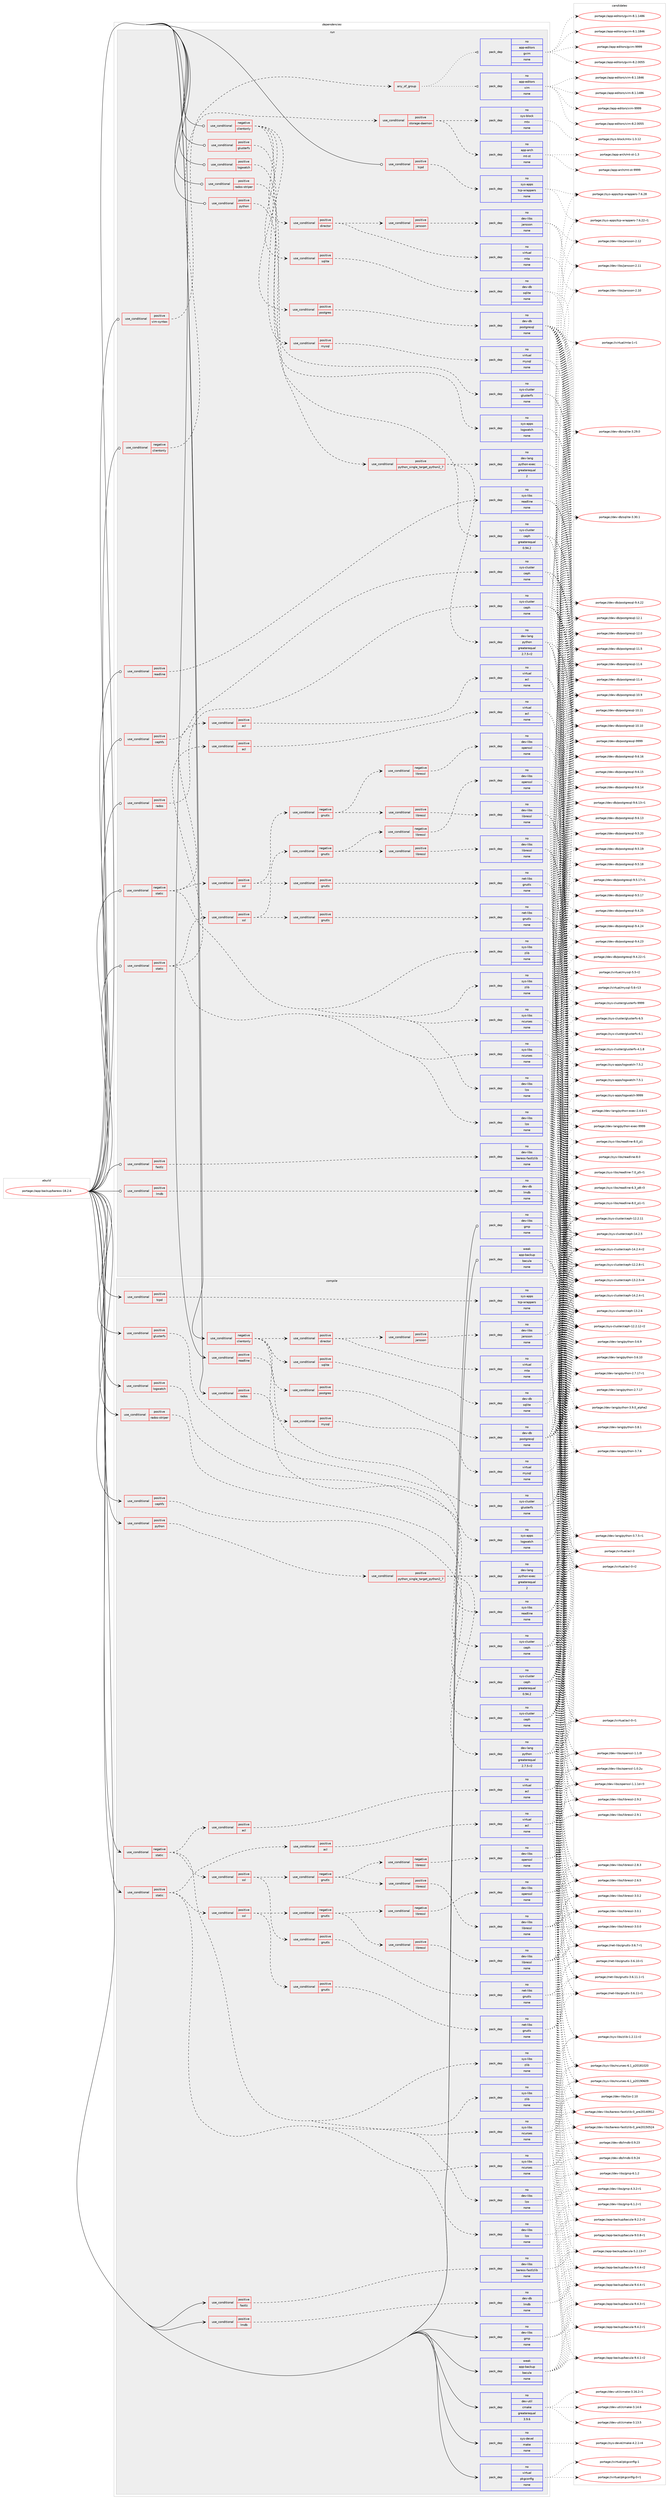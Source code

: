digraph prolog {

# *************
# Graph options
# *************

newrank=true;
concentrate=true;
compound=true;
graph [rankdir=LR,fontname=Helvetica,fontsize=10,ranksep=1.5];#, ranksep=2.5, nodesep=0.2];
edge  [arrowhead=vee];
node  [fontname=Helvetica,fontsize=10];

# **********
# The ebuild
# **********

subgraph cluster_leftcol {
color=gray;
label=<<i>ebuild</i>>;
id [label="portage://app-backup/bareos-18.2.6", color=red, width=4, href="../app-backup/bareos-18.2.6.svg"];
}

# ****************
# The dependencies
# ****************

subgraph cluster_midcol {
color=gray;
label=<<i>dependencies</i>>;
subgraph cluster_compile {
fillcolor="#eeeeee";
style=filled;
label=<<i>compile</i>>;
subgraph cond152204 {
dependency646274 [label=<<TABLE BORDER="0" CELLBORDER="1" CELLSPACING="0" CELLPADDING="4"><TR><TD ROWSPAN="3" CELLPADDING="10">use_conditional</TD></TR><TR><TD>negative</TD></TR><TR><TD>clientonly</TD></TR></TABLE>>, shape=none, color=red];
subgraph cond152205 {
dependency646275 [label=<<TABLE BORDER="0" CELLBORDER="1" CELLSPACING="0" CELLPADDING="4"><TR><TD ROWSPAN="3" CELLPADDING="10">use_conditional</TD></TR><TR><TD>positive</TD></TR><TR><TD>postgres</TD></TR></TABLE>>, shape=none, color=red];
subgraph pack485475 {
dependency646276 [label=<<TABLE BORDER="0" CELLBORDER="1" CELLSPACING="0" CELLPADDING="4" WIDTH="220"><TR><TD ROWSPAN="6" CELLPADDING="30">pack_dep</TD></TR><TR><TD WIDTH="110">no</TD></TR><TR><TD>dev-db</TD></TR><TR><TD>postgresql</TD></TR><TR><TD>none</TD></TR><TR><TD></TD></TR></TABLE>>, shape=none, color=blue];
}
dependency646275:e -> dependency646276:w [weight=20,style="dashed",arrowhead="vee"];
}
dependency646274:e -> dependency646275:w [weight=20,style="dashed",arrowhead="vee"];
subgraph cond152206 {
dependency646277 [label=<<TABLE BORDER="0" CELLBORDER="1" CELLSPACING="0" CELLPADDING="4"><TR><TD ROWSPAN="3" CELLPADDING="10">use_conditional</TD></TR><TR><TD>positive</TD></TR><TR><TD>mysql</TD></TR></TABLE>>, shape=none, color=red];
subgraph pack485476 {
dependency646278 [label=<<TABLE BORDER="0" CELLBORDER="1" CELLSPACING="0" CELLPADDING="4" WIDTH="220"><TR><TD ROWSPAN="6" CELLPADDING="30">pack_dep</TD></TR><TR><TD WIDTH="110">no</TD></TR><TR><TD>virtual</TD></TR><TR><TD>mysql</TD></TR><TR><TD>none</TD></TR><TR><TD></TD></TR></TABLE>>, shape=none, color=blue];
}
dependency646277:e -> dependency646278:w [weight=20,style="dashed",arrowhead="vee"];
}
dependency646274:e -> dependency646277:w [weight=20,style="dashed",arrowhead="vee"];
subgraph cond152207 {
dependency646279 [label=<<TABLE BORDER="0" CELLBORDER="1" CELLSPACING="0" CELLPADDING="4"><TR><TD ROWSPAN="3" CELLPADDING="10">use_conditional</TD></TR><TR><TD>positive</TD></TR><TR><TD>sqlite</TD></TR></TABLE>>, shape=none, color=red];
subgraph pack485477 {
dependency646280 [label=<<TABLE BORDER="0" CELLBORDER="1" CELLSPACING="0" CELLPADDING="4" WIDTH="220"><TR><TD ROWSPAN="6" CELLPADDING="30">pack_dep</TD></TR><TR><TD WIDTH="110">no</TD></TR><TR><TD>dev-db</TD></TR><TR><TD>sqlite</TD></TR><TR><TD>none</TD></TR><TR><TD></TD></TR></TABLE>>, shape=none, color=blue];
}
dependency646279:e -> dependency646280:w [weight=20,style="dashed",arrowhead="vee"];
}
dependency646274:e -> dependency646279:w [weight=20,style="dashed",arrowhead="vee"];
subgraph cond152208 {
dependency646281 [label=<<TABLE BORDER="0" CELLBORDER="1" CELLSPACING="0" CELLPADDING="4"><TR><TD ROWSPAN="3" CELLPADDING="10">use_conditional</TD></TR><TR><TD>positive</TD></TR><TR><TD>director</TD></TR></TABLE>>, shape=none, color=red];
subgraph pack485478 {
dependency646282 [label=<<TABLE BORDER="0" CELLBORDER="1" CELLSPACING="0" CELLPADDING="4" WIDTH="220"><TR><TD ROWSPAN="6" CELLPADDING="30">pack_dep</TD></TR><TR><TD WIDTH="110">no</TD></TR><TR><TD>virtual</TD></TR><TR><TD>mta</TD></TR><TR><TD>none</TD></TR><TR><TD></TD></TR></TABLE>>, shape=none, color=blue];
}
dependency646281:e -> dependency646282:w [weight=20,style="dashed",arrowhead="vee"];
subgraph cond152209 {
dependency646283 [label=<<TABLE BORDER="0" CELLBORDER="1" CELLSPACING="0" CELLPADDING="4"><TR><TD ROWSPAN="3" CELLPADDING="10">use_conditional</TD></TR><TR><TD>positive</TD></TR><TR><TD>jansson</TD></TR></TABLE>>, shape=none, color=red];
subgraph pack485479 {
dependency646284 [label=<<TABLE BORDER="0" CELLBORDER="1" CELLSPACING="0" CELLPADDING="4" WIDTH="220"><TR><TD ROWSPAN="6" CELLPADDING="30">pack_dep</TD></TR><TR><TD WIDTH="110">no</TD></TR><TR><TD>dev-libs</TD></TR><TR><TD>jansson</TD></TR><TR><TD>none</TD></TR><TR><TD></TD></TR></TABLE>>, shape=none, color=blue];
}
dependency646283:e -> dependency646284:w [weight=20,style="dashed",arrowhead="vee"];
}
dependency646281:e -> dependency646283:w [weight=20,style="dashed",arrowhead="vee"];
}
dependency646274:e -> dependency646281:w [weight=20,style="dashed",arrowhead="vee"];
}
id:e -> dependency646274:w [weight=20,style="solid",arrowhead="vee"];
subgraph cond152210 {
dependency646285 [label=<<TABLE BORDER="0" CELLBORDER="1" CELLSPACING="0" CELLPADDING="4"><TR><TD ROWSPAN="3" CELLPADDING="10">use_conditional</TD></TR><TR><TD>negative</TD></TR><TR><TD>static</TD></TR></TABLE>>, shape=none, color=red];
subgraph cond152211 {
dependency646286 [label=<<TABLE BORDER="0" CELLBORDER="1" CELLSPACING="0" CELLPADDING="4"><TR><TD ROWSPAN="3" CELLPADDING="10">use_conditional</TD></TR><TR><TD>positive</TD></TR><TR><TD>acl</TD></TR></TABLE>>, shape=none, color=red];
subgraph pack485480 {
dependency646287 [label=<<TABLE BORDER="0" CELLBORDER="1" CELLSPACING="0" CELLPADDING="4" WIDTH="220"><TR><TD ROWSPAN="6" CELLPADDING="30">pack_dep</TD></TR><TR><TD WIDTH="110">no</TD></TR><TR><TD>virtual</TD></TR><TR><TD>acl</TD></TR><TR><TD>none</TD></TR><TR><TD></TD></TR></TABLE>>, shape=none, color=blue];
}
dependency646286:e -> dependency646287:w [weight=20,style="dashed",arrowhead="vee"];
}
dependency646285:e -> dependency646286:w [weight=20,style="dashed",arrowhead="vee"];
subgraph pack485481 {
dependency646288 [label=<<TABLE BORDER="0" CELLBORDER="1" CELLSPACING="0" CELLPADDING="4" WIDTH="220"><TR><TD ROWSPAN="6" CELLPADDING="30">pack_dep</TD></TR><TR><TD WIDTH="110">no</TD></TR><TR><TD>dev-libs</TD></TR><TR><TD>lzo</TD></TR><TR><TD>none</TD></TR><TR><TD></TD></TR></TABLE>>, shape=none, color=blue];
}
dependency646285:e -> dependency646288:w [weight=20,style="dashed",arrowhead="vee"];
subgraph cond152212 {
dependency646289 [label=<<TABLE BORDER="0" CELLBORDER="1" CELLSPACING="0" CELLPADDING="4"><TR><TD ROWSPAN="3" CELLPADDING="10">use_conditional</TD></TR><TR><TD>positive</TD></TR><TR><TD>ssl</TD></TR></TABLE>>, shape=none, color=red];
subgraph cond152213 {
dependency646290 [label=<<TABLE BORDER="0" CELLBORDER="1" CELLSPACING="0" CELLPADDING="4"><TR><TD ROWSPAN="3" CELLPADDING="10">use_conditional</TD></TR><TR><TD>negative</TD></TR><TR><TD>gnutls</TD></TR></TABLE>>, shape=none, color=red];
subgraph cond152214 {
dependency646291 [label=<<TABLE BORDER="0" CELLBORDER="1" CELLSPACING="0" CELLPADDING="4"><TR><TD ROWSPAN="3" CELLPADDING="10">use_conditional</TD></TR><TR><TD>negative</TD></TR><TR><TD>libressl</TD></TR></TABLE>>, shape=none, color=red];
subgraph pack485482 {
dependency646292 [label=<<TABLE BORDER="0" CELLBORDER="1" CELLSPACING="0" CELLPADDING="4" WIDTH="220"><TR><TD ROWSPAN="6" CELLPADDING="30">pack_dep</TD></TR><TR><TD WIDTH="110">no</TD></TR><TR><TD>dev-libs</TD></TR><TR><TD>openssl</TD></TR><TR><TD>none</TD></TR><TR><TD></TD></TR></TABLE>>, shape=none, color=blue];
}
dependency646291:e -> dependency646292:w [weight=20,style="dashed",arrowhead="vee"];
}
dependency646290:e -> dependency646291:w [weight=20,style="dashed",arrowhead="vee"];
subgraph cond152215 {
dependency646293 [label=<<TABLE BORDER="0" CELLBORDER="1" CELLSPACING="0" CELLPADDING="4"><TR><TD ROWSPAN="3" CELLPADDING="10">use_conditional</TD></TR><TR><TD>positive</TD></TR><TR><TD>libressl</TD></TR></TABLE>>, shape=none, color=red];
subgraph pack485483 {
dependency646294 [label=<<TABLE BORDER="0" CELLBORDER="1" CELLSPACING="0" CELLPADDING="4" WIDTH="220"><TR><TD ROWSPAN="6" CELLPADDING="30">pack_dep</TD></TR><TR><TD WIDTH="110">no</TD></TR><TR><TD>dev-libs</TD></TR><TR><TD>libressl</TD></TR><TR><TD>none</TD></TR><TR><TD></TD></TR></TABLE>>, shape=none, color=blue];
}
dependency646293:e -> dependency646294:w [weight=20,style="dashed",arrowhead="vee"];
}
dependency646290:e -> dependency646293:w [weight=20,style="dashed",arrowhead="vee"];
}
dependency646289:e -> dependency646290:w [weight=20,style="dashed",arrowhead="vee"];
subgraph cond152216 {
dependency646295 [label=<<TABLE BORDER="0" CELLBORDER="1" CELLSPACING="0" CELLPADDING="4"><TR><TD ROWSPAN="3" CELLPADDING="10">use_conditional</TD></TR><TR><TD>positive</TD></TR><TR><TD>gnutls</TD></TR></TABLE>>, shape=none, color=red];
subgraph pack485484 {
dependency646296 [label=<<TABLE BORDER="0" CELLBORDER="1" CELLSPACING="0" CELLPADDING="4" WIDTH="220"><TR><TD ROWSPAN="6" CELLPADDING="30">pack_dep</TD></TR><TR><TD WIDTH="110">no</TD></TR><TR><TD>net-libs</TD></TR><TR><TD>gnutls</TD></TR><TR><TD>none</TD></TR><TR><TD></TD></TR></TABLE>>, shape=none, color=blue];
}
dependency646295:e -> dependency646296:w [weight=20,style="dashed",arrowhead="vee"];
}
dependency646289:e -> dependency646295:w [weight=20,style="dashed",arrowhead="vee"];
}
dependency646285:e -> dependency646289:w [weight=20,style="dashed",arrowhead="vee"];
subgraph pack485485 {
dependency646297 [label=<<TABLE BORDER="0" CELLBORDER="1" CELLSPACING="0" CELLPADDING="4" WIDTH="220"><TR><TD ROWSPAN="6" CELLPADDING="30">pack_dep</TD></TR><TR><TD WIDTH="110">no</TD></TR><TR><TD>sys-libs</TD></TR><TR><TD>ncurses</TD></TR><TR><TD>none</TD></TR><TR><TD></TD></TR></TABLE>>, shape=none, color=blue];
}
dependency646285:e -> dependency646297:w [weight=20,style="dashed",arrowhead="vee"];
subgraph pack485486 {
dependency646298 [label=<<TABLE BORDER="0" CELLBORDER="1" CELLSPACING="0" CELLPADDING="4" WIDTH="220"><TR><TD ROWSPAN="6" CELLPADDING="30">pack_dep</TD></TR><TR><TD WIDTH="110">no</TD></TR><TR><TD>sys-libs</TD></TR><TR><TD>zlib</TD></TR><TR><TD>none</TD></TR><TR><TD></TD></TR></TABLE>>, shape=none, color=blue];
}
dependency646285:e -> dependency646298:w [weight=20,style="dashed",arrowhead="vee"];
}
id:e -> dependency646285:w [weight=20,style="solid",arrowhead="vee"];
subgraph cond152217 {
dependency646299 [label=<<TABLE BORDER="0" CELLBORDER="1" CELLSPACING="0" CELLPADDING="4"><TR><TD ROWSPAN="3" CELLPADDING="10">use_conditional</TD></TR><TR><TD>positive</TD></TR><TR><TD>cephfs</TD></TR></TABLE>>, shape=none, color=red];
subgraph pack485487 {
dependency646300 [label=<<TABLE BORDER="0" CELLBORDER="1" CELLSPACING="0" CELLPADDING="4" WIDTH="220"><TR><TD ROWSPAN="6" CELLPADDING="30">pack_dep</TD></TR><TR><TD WIDTH="110">no</TD></TR><TR><TD>sys-cluster</TD></TR><TR><TD>ceph</TD></TR><TR><TD>none</TD></TR><TR><TD></TD></TR></TABLE>>, shape=none, color=blue];
}
dependency646299:e -> dependency646300:w [weight=20,style="dashed",arrowhead="vee"];
}
id:e -> dependency646299:w [weight=20,style="solid",arrowhead="vee"];
subgraph cond152218 {
dependency646301 [label=<<TABLE BORDER="0" CELLBORDER="1" CELLSPACING="0" CELLPADDING="4"><TR><TD ROWSPAN="3" CELLPADDING="10">use_conditional</TD></TR><TR><TD>positive</TD></TR><TR><TD>fastlz</TD></TR></TABLE>>, shape=none, color=red];
subgraph pack485488 {
dependency646302 [label=<<TABLE BORDER="0" CELLBORDER="1" CELLSPACING="0" CELLPADDING="4" WIDTH="220"><TR><TD ROWSPAN="6" CELLPADDING="30">pack_dep</TD></TR><TR><TD WIDTH="110">no</TD></TR><TR><TD>dev-libs</TD></TR><TR><TD>bareos-fastlzlib</TD></TR><TR><TD>none</TD></TR><TR><TD></TD></TR></TABLE>>, shape=none, color=blue];
}
dependency646301:e -> dependency646302:w [weight=20,style="dashed",arrowhead="vee"];
}
id:e -> dependency646301:w [weight=20,style="solid",arrowhead="vee"];
subgraph cond152219 {
dependency646303 [label=<<TABLE BORDER="0" CELLBORDER="1" CELLSPACING="0" CELLPADDING="4"><TR><TD ROWSPAN="3" CELLPADDING="10">use_conditional</TD></TR><TR><TD>positive</TD></TR><TR><TD>glusterfs</TD></TR></TABLE>>, shape=none, color=red];
subgraph pack485489 {
dependency646304 [label=<<TABLE BORDER="0" CELLBORDER="1" CELLSPACING="0" CELLPADDING="4" WIDTH="220"><TR><TD ROWSPAN="6" CELLPADDING="30">pack_dep</TD></TR><TR><TD WIDTH="110">no</TD></TR><TR><TD>sys-cluster</TD></TR><TR><TD>glusterfs</TD></TR><TR><TD>none</TD></TR><TR><TD></TD></TR></TABLE>>, shape=none, color=blue];
}
dependency646303:e -> dependency646304:w [weight=20,style="dashed",arrowhead="vee"];
}
id:e -> dependency646303:w [weight=20,style="solid",arrowhead="vee"];
subgraph cond152220 {
dependency646305 [label=<<TABLE BORDER="0" CELLBORDER="1" CELLSPACING="0" CELLPADDING="4"><TR><TD ROWSPAN="3" CELLPADDING="10">use_conditional</TD></TR><TR><TD>positive</TD></TR><TR><TD>lmdb</TD></TR></TABLE>>, shape=none, color=red];
subgraph pack485490 {
dependency646306 [label=<<TABLE BORDER="0" CELLBORDER="1" CELLSPACING="0" CELLPADDING="4" WIDTH="220"><TR><TD ROWSPAN="6" CELLPADDING="30">pack_dep</TD></TR><TR><TD WIDTH="110">no</TD></TR><TR><TD>dev-db</TD></TR><TR><TD>lmdb</TD></TR><TR><TD>none</TD></TR><TR><TD></TD></TR></TABLE>>, shape=none, color=blue];
}
dependency646305:e -> dependency646306:w [weight=20,style="dashed",arrowhead="vee"];
}
id:e -> dependency646305:w [weight=20,style="solid",arrowhead="vee"];
subgraph cond152221 {
dependency646307 [label=<<TABLE BORDER="0" CELLBORDER="1" CELLSPACING="0" CELLPADDING="4"><TR><TD ROWSPAN="3" CELLPADDING="10">use_conditional</TD></TR><TR><TD>positive</TD></TR><TR><TD>logwatch</TD></TR></TABLE>>, shape=none, color=red];
subgraph pack485491 {
dependency646308 [label=<<TABLE BORDER="0" CELLBORDER="1" CELLSPACING="0" CELLPADDING="4" WIDTH="220"><TR><TD ROWSPAN="6" CELLPADDING="30">pack_dep</TD></TR><TR><TD WIDTH="110">no</TD></TR><TR><TD>sys-apps</TD></TR><TR><TD>logwatch</TD></TR><TR><TD>none</TD></TR><TR><TD></TD></TR></TABLE>>, shape=none, color=blue];
}
dependency646307:e -> dependency646308:w [weight=20,style="dashed",arrowhead="vee"];
}
id:e -> dependency646307:w [weight=20,style="solid",arrowhead="vee"];
subgraph cond152222 {
dependency646309 [label=<<TABLE BORDER="0" CELLBORDER="1" CELLSPACING="0" CELLPADDING="4"><TR><TD ROWSPAN="3" CELLPADDING="10">use_conditional</TD></TR><TR><TD>positive</TD></TR><TR><TD>python</TD></TR></TABLE>>, shape=none, color=red];
subgraph cond152223 {
dependency646310 [label=<<TABLE BORDER="0" CELLBORDER="1" CELLSPACING="0" CELLPADDING="4"><TR><TD ROWSPAN="3" CELLPADDING="10">use_conditional</TD></TR><TR><TD>positive</TD></TR><TR><TD>python_single_target_python2_7</TD></TR></TABLE>>, shape=none, color=red];
subgraph pack485492 {
dependency646311 [label=<<TABLE BORDER="0" CELLBORDER="1" CELLSPACING="0" CELLPADDING="4" WIDTH="220"><TR><TD ROWSPAN="6" CELLPADDING="30">pack_dep</TD></TR><TR><TD WIDTH="110">no</TD></TR><TR><TD>dev-lang</TD></TR><TR><TD>python</TD></TR><TR><TD>greaterequal</TD></TR><TR><TD>2.7.5-r2</TD></TR></TABLE>>, shape=none, color=blue];
}
dependency646310:e -> dependency646311:w [weight=20,style="dashed",arrowhead="vee"];
subgraph pack485493 {
dependency646312 [label=<<TABLE BORDER="0" CELLBORDER="1" CELLSPACING="0" CELLPADDING="4" WIDTH="220"><TR><TD ROWSPAN="6" CELLPADDING="30">pack_dep</TD></TR><TR><TD WIDTH="110">no</TD></TR><TR><TD>dev-lang</TD></TR><TR><TD>python-exec</TD></TR><TR><TD>greaterequal</TD></TR><TR><TD>2</TD></TR></TABLE>>, shape=none, color=blue];
}
dependency646310:e -> dependency646312:w [weight=20,style="dashed",arrowhead="vee"];
}
dependency646309:e -> dependency646310:w [weight=20,style="dashed",arrowhead="vee"];
}
id:e -> dependency646309:w [weight=20,style="solid",arrowhead="vee"];
subgraph cond152224 {
dependency646313 [label=<<TABLE BORDER="0" CELLBORDER="1" CELLSPACING="0" CELLPADDING="4"><TR><TD ROWSPAN="3" CELLPADDING="10">use_conditional</TD></TR><TR><TD>positive</TD></TR><TR><TD>rados</TD></TR></TABLE>>, shape=none, color=red];
subgraph pack485494 {
dependency646314 [label=<<TABLE BORDER="0" CELLBORDER="1" CELLSPACING="0" CELLPADDING="4" WIDTH="220"><TR><TD ROWSPAN="6" CELLPADDING="30">pack_dep</TD></TR><TR><TD WIDTH="110">no</TD></TR><TR><TD>sys-cluster</TD></TR><TR><TD>ceph</TD></TR><TR><TD>none</TD></TR><TR><TD></TD></TR></TABLE>>, shape=none, color=blue];
}
dependency646313:e -> dependency646314:w [weight=20,style="dashed",arrowhead="vee"];
}
id:e -> dependency646313:w [weight=20,style="solid",arrowhead="vee"];
subgraph cond152225 {
dependency646315 [label=<<TABLE BORDER="0" CELLBORDER="1" CELLSPACING="0" CELLPADDING="4"><TR><TD ROWSPAN="3" CELLPADDING="10">use_conditional</TD></TR><TR><TD>positive</TD></TR><TR><TD>rados-striper</TD></TR></TABLE>>, shape=none, color=red];
subgraph pack485495 {
dependency646316 [label=<<TABLE BORDER="0" CELLBORDER="1" CELLSPACING="0" CELLPADDING="4" WIDTH="220"><TR><TD ROWSPAN="6" CELLPADDING="30">pack_dep</TD></TR><TR><TD WIDTH="110">no</TD></TR><TR><TD>sys-cluster</TD></TR><TR><TD>ceph</TD></TR><TR><TD>greaterequal</TD></TR><TR><TD>0.94.2</TD></TR></TABLE>>, shape=none, color=blue];
}
dependency646315:e -> dependency646316:w [weight=20,style="dashed",arrowhead="vee"];
}
id:e -> dependency646315:w [weight=20,style="solid",arrowhead="vee"];
subgraph cond152226 {
dependency646317 [label=<<TABLE BORDER="0" CELLBORDER="1" CELLSPACING="0" CELLPADDING="4"><TR><TD ROWSPAN="3" CELLPADDING="10">use_conditional</TD></TR><TR><TD>positive</TD></TR><TR><TD>readline</TD></TR></TABLE>>, shape=none, color=red];
subgraph pack485496 {
dependency646318 [label=<<TABLE BORDER="0" CELLBORDER="1" CELLSPACING="0" CELLPADDING="4" WIDTH="220"><TR><TD ROWSPAN="6" CELLPADDING="30">pack_dep</TD></TR><TR><TD WIDTH="110">no</TD></TR><TR><TD>sys-libs</TD></TR><TR><TD>readline</TD></TR><TR><TD>none</TD></TR><TR><TD></TD></TR></TABLE>>, shape=none, color=blue];
}
dependency646317:e -> dependency646318:w [weight=20,style="dashed",arrowhead="vee"];
}
id:e -> dependency646317:w [weight=20,style="solid",arrowhead="vee"];
subgraph cond152227 {
dependency646319 [label=<<TABLE BORDER="0" CELLBORDER="1" CELLSPACING="0" CELLPADDING="4"><TR><TD ROWSPAN="3" CELLPADDING="10">use_conditional</TD></TR><TR><TD>positive</TD></TR><TR><TD>static</TD></TR></TABLE>>, shape=none, color=red];
subgraph cond152228 {
dependency646320 [label=<<TABLE BORDER="0" CELLBORDER="1" CELLSPACING="0" CELLPADDING="4"><TR><TD ROWSPAN="3" CELLPADDING="10">use_conditional</TD></TR><TR><TD>positive</TD></TR><TR><TD>acl</TD></TR></TABLE>>, shape=none, color=red];
subgraph pack485497 {
dependency646321 [label=<<TABLE BORDER="0" CELLBORDER="1" CELLSPACING="0" CELLPADDING="4" WIDTH="220"><TR><TD ROWSPAN="6" CELLPADDING="30">pack_dep</TD></TR><TR><TD WIDTH="110">no</TD></TR><TR><TD>virtual</TD></TR><TR><TD>acl</TD></TR><TR><TD>none</TD></TR><TR><TD></TD></TR></TABLE>>, shape=none, color=blue];
}
dependency646320:e -> dependency646321:w [weight=20,style="dashed",arrowhead="vee"];
}
dependency646319:e -> dependency646320:w [weight=20,style="dashed",arrowhead="vee"];
subgraph pack485498 {
dependency646322 [label=<<TABLE BORDER="0" CELLBORDER="1" CELLSPACING="0" CELLPADDING="4" WIDTH="220"><TR><TD ROWSPAN="6" CELLPADDING="30">pack_dep</TD></TR><TR><TD WIDTH="110">no</TD></TR><TR><TD>sys-libs</TD></TR><TR><TD>zlib</TD></TR><TR><TD>none</TD></TR><TR><TD></TD></TR></TABLE>>, shape=none, color=blue];
}
dependency646319:e -> dependency646322:w [weight=20,style="dashed",arrowhead="vee"];
subgraph pack485499 {
dependency646323 [label=<<TABLE BORDER="0" CELLBORDER="1" CELLSPACING="0" CELLPADDING="4" WIDTH="220"><TR><TD ROWSPAN="6" CELLPADDING="30">pack_dep</TD></TR><TR><TD WIDTH="110">no</TD></TR><TR><TD>dev-libs</TD></TR><TR><TD>lzo</TD></TR><TR><TD>none</TD></TR><TR><TD></TD></TR></TABLE>>, shape=none, color=blue];
}
dependency646319:e -> dependency646323:w [weight=20,style="dashed",arrowhead="vee"];
subgraph pack485500 {
dependency646324 [label=<<TABLE BORDER="0" CELLBORDER="1" CELLSPACING="0" CELLPADDING="4" WIDTH="220"><TR><TD ROWSPAN="6" CELLPADDING="30">pack_dep</TD></TR><TR><TD WIDTH="110">no</TD></TR><TR><TD>sys-libs</TD></TR><TR><TD>ncurses</TD></TR><TR><TD>none</TD></TR><TR><TD></TD></TR></TABLE>>, shape=none, color=blue];
}
dependency646319:e -> dependency646324:w [weight=20,style="dashed",arrowhead="vee"];
subgraph cond152229 {
dependency646325 [label=<<TABLE BORDER="0" CELLBORDER="1" CELLSPACING="0" CELLPADDING="4"><TR><TD ROWSPAN="3" CELLPADDING="10">use_conditional</TD></TR><TR><TD>positive</TD></TR><TR><TD>ssl</TD></TR></TABLE>>, shape=none, color=red];
subgraph cond152230 {
dependency646326 [label=<<TABLE BORDER="0" CELLBORDER="1" CELLSPACING="0" CELLPADDING="4"><TR><TD ROWSPAN="3" CELLPADDING="10">use_conditional</TD></TR><TR><TD>negative</TD></TR><TR><TD>gnutls</TD></TR></TABLE>>, shape=none, color=red];
subgraph cond152231 {
dependency646327 [label=<<TABLE BORDER="0" CELLBORDER="1" CELLSPACING="0" CELLPADDING="4"><TR><TD ROWSPAN="3" CELLPADDING="10">use_conditional</TD></TR><TR><TD>negative</TD></TR><TR><TD>libressl</TD></TR></TABLE>>, shape=none, color=red];
subgraph pack485501 {
dependency646328 [label=<<TABLE BORDER="0" CELLBORDER="1" CELLSPACING="0" CELLPADDING="4" WIDTH="220"><TR><TD ROWSPAN="6" CELLPADDING="30">pack_dep</TD></TR><TR><TD WIDTH="110">no</TD></TR><TR><TD>dev-libs</TD></TR><TR><TD>openssl</TD></TR><TR><TD>none</TD></TR><TR><TD></TD></TR></TABLE>>, shape=none, color=blue];
}
dependency646327:e -> dependency646328:w [weight=20,style="dashed",arrowhead="vee"];
}
dependency646326:e -> dependency646327:w [weight=20,style="dashed",arrowhead="vee"];
subgraph cond152232 {
dependency646329 [label=<<TABLE BORDER="0" CELLBORDER="1" CELLSPACING="0" CELLPADDING="4"><TR><TD ROWSPAN="3" CELLPADDING="10">use_conditional</TD></TR><TR><TD>positive</TD></TR><TR><TD>libressl</TD></TR></TABLE>>, shape=none, color=red];
subgraph pack485502 {
dependency646330 [label=<<TABLE BORDER="0" CELLBORDER="1" CELLSPACING="0" CELLPADDING="4" WIDTH="220"><TR><TD ROWSPAN="6" CELLPADDING="30">pack_dep</TD></TR><TR><TD WIDTH="110">no</TD></TR><TR><TD>dev-libs</TD></TR><TR><TD>libressl</TD></TR><TR><TD>none</TD></TR><TR><TD></TD></TR></TABLE>>, shape=none, color=blue];
}
dependency646329:e -> dependency646330:w [weight=20,style="dashed",arrowhead="vee"];
}
dependency646326:e -> dependency646329:w [weight=20,style="dashed",arrowhead="vee"];
}
dependency646325:e -> dependency646326:w [weight=20,style="dashed",arrowhead="vee"];
subgraph cond152233 {
dependency646331 [label=<<TABLE BORDER="0" CELLBORDER="1" CELLSPACING="0" CELLPADDING="4"><TR><TD ROWSPAN="3" CELLPADDING="10">use_conditional</TD></TR><TR><TD>positive</TD></TR><TR><TD>gnutls</TD></TR></TABLE>>, shape=none, color=red];
subgraph pack485503 {
dependency646332 [label=<<TABLE BORDER="0" CELLBORDER="1" CELLSPACING="0" CELLPADDING="4" WIDTH="220"><TR><TD ROWSPAN="6" CELLPADDING="30">pack_dep</TD></TR><TR><TD WIDTH="110">no</TD></TR><TR><TD>net-libs</TD></TR><TR><TD>gnutls</TD></TR><TR><TD>none</TD></TR><TR><TD></TD></TR></TABLE>>, shape=none, color=blue];
}
dependency646331:e -> dependency646332:w [weight=20,style="dashed",arrowhead="vee"];
}
dependency646325:e -> dependency646331:w [weight=20,style="dashed",arrowhead="vee"];
}
dependency646319:e -> dependency646325:w [weight=20,style="dashed",arrowhead="vee"];
}
id:e -> dependency646319:w [weight=20,style="solid",arrowhead="vee"];
subgraph cond152234 {
dependency646333 [label=<<TABLE BORDER="0" CELLBORDER="1" CELLSPACING="0" CELLPADDING="4"><TR><TD ROWSPAN="3" CELLPADDING="10">use_conditional</TD></TR><TR><TD>positive</TD></TR><TR><TD>tcpd</TD></TR></TABLE>>, shape=none, color=red];
subgraph pack485504 {
dependency646334 [label=<<TABLE BORDER="0" CELLBORDER="1" CELLSPACING="0" CELLPADDING="4" WIDTH="220"><TR><TD ROWSPAN="6" CELLPADDING="30">pack_dep</TD></TR><TR><TD WIDTH="110">no</TD></TR><TR><TD>sys-apps</TD></TR><TR><TD>tcp-wrappers</TD></TR><TR><TD>none</TD></TR><TR><TD></TD></TR></TABLE>>, shape=none, color=blue];
}
dependency646333:e -> dependency646334:w [weight=20,style="dashed",arrowhead="vee"];
}
id:e -> dependency646333:w [weight=20,style="solid",arrowhead="vee"];
subgraph pack485505 {
dependency646335 [label=<<TABLE BORDER="0" CELLBORDER="1" CELLSPACING="0" CELLPADDING="4" WIDTH="220"><TR><TD ROWSPAN="6" CELLPADDING="30">pack_dep</TD></TR><TR><TD WIDTH="110">no</TD></TR><TR><TD>dev-libs</TD></TR><TR><TD>gmp</TD></TR><TR><TD>none</TD></TR><TR><TD></TD></TR></TABLE>>, shape=none, color=blue];
}
id:e -> dependency646335:w [weight=20,style="solid",arrowhead="vee"];
subgraph pack485506 {
dependency646336 [label=<<TABLE BORDER="0" CELLBORDER="1" CELLSPACING="0" CELLPADDING="4" WIDTH="220"><TR><TD ROWSPAN="6" CELLPADDING="30">pack_dep</TD></TR><TR><TD WIDTH="110">no</TD></TR><TR><TD>dev-util</TD></TR><TR><TD>cmake</TD></TR><TR><TD>greaterequal</TD></TR><TR><TD>3.9.6</TD></TR></TABLE>>, shape=none, color=blue];
}
id:e -> dependency646336:w [weight=20,style="solid",arrowhead="vee"];
subgraph pack485507 {
dependency646337 [label=<<TABLE BORDER="0" CELLBORDER="1" CELLSPACING="0" CELLPADDING="4" WIDTH="220"><TR><TD ROWSPAN="6" CELLPADDING="30">pack_dep</TD></TR><TR><TD WIDTH="110">no</TD></TR><TR><TD>sys-devel</TD></TR><TR><TD>make</TD></TR><TR><TD>none</TD></TR><TR><TD></TD></TR></TABLE>>, shape=none, color=blue];
}
id:e -> dependency646337:w [weight=20,style="solid",arrowhead="vee"];
subgraph pack485508 {
dependency646338 [label=<<TABLE BORDER="0" CELLBORDER="1" CELLSPACING="0" CELLPADDING="4" WIDTH="220"><TR><TD ROWSPAN="6" CELLPADDING="30">pack_dep</TD></TR><TR><TD WIDTH="110">no</TD></TR><TR><TD>virtual</TD></TR><TR><TD>pkgconfig</TD></TR><TR><TD>none</TD></TR><TR><TD></TD></TR></TABLE>>, shape=none, color=blue];
}
id:e -> dependency646338:w [weight=20,style="solid",arrowhead="vee"];
subgraph pack485509 {
dependency646339 [label=<<TABLE BORDER="0" CELLBORDER="1" CELLSPACING="0" CELLPADDING="4" WIDTH="220"><TR><TD ROWSPAN="6" CELLPADDING="30">pack_dep</TD></TR><TR><TD WIDTH="110">weak</TD></TR><TR><TD>app-backup</TD></TR><TR><TD>bacula</TD></TR><TR><TD>none</TD></TR><TR><TD></TD></TR></TABLE>>, shape=none, color=blue];
}
id:e -> dependency646339:w [weight=20,style="solid",arrowhead="vee"];
}
subgraph cluster_compileandrun {
fillcolor="#eeeeee";
style=filled;
label=<<i>compile and run</i>>;
}
subgraph cluster_run {
fillcolor="#eeeeee";
style=filled;
label=<<i>run</i>>;
subgraph cond152235 {
dependency646340 [label=<<TABLE BORDER="0" CELLBORDER="1" CELLSPACING="0" CELLPADDING="4"><TR><TD ROWSPAN="3" CELLPADDING="10">use_conditional</TD></TR><TR><TD>negative</TD></TR><TR><TD>clientonly</TD></TR></TABLE>>, shape=none, color=red];
subgraph cond152236 {
dependency646341 [label=<<TABLE BORDER="0" CELLBORDER="1" CELLSPACING="0" CELLPADDING="4"><TR><TD ROWSPAN="3" CELLPADDING="10">use_conditional</TD></TR><TR><TD>positive</TD></TR><TR><TD>postgres</TD></TR></TABLE>>, shape=none, color=red];
subgraph pack485510 {
dependency646342 [label=<<TABLE BORDER="0" CELLBORDER="1" CELLSPACING="0" CELLPADDING="4" WIDTH="220"><TR><TD ROWSPAN="6" CELLPADDING="30">pack_dep</TD></TR><TR><TD WIDTH="110">no</TD></TR><TR><TD>dev-db</TD></TR><TR><TD>postgresql</TD></TR><TR><TD>none</TD></TR><TR><TD></TD></TR></TABLE>>, shape=none, color=blue];
}
dependency646341:e -> dependency646342:w [weight=20,style="dashed",arrowhead="vee"];
}
dependency646340:e -> dependency646341:w [weight=20,style="dashed",arrowhead="vee"];
subgraph cond152237 {
dependency646343 [label=<<TABLE BORDER="0" CELLBORDER="1" CELLSPACING="0" CELLPADDING="4"><TR><TD ROWSPAN="3" CELLPADDING="10">use_conditional</TD></TR><TR><TD>positive</TD></TR><TR><TD>mysql</TD></TR></TABLE>>, shape=none, color=red];
subgraph pack485511 {
dependency646344 [label=<<TABLE BORDER="0" CELLBORDER="1" CELLSPACING="0" CELLPADDING="4" WIDTH="220"><TR><TD ROWSPAN="6" CELLPADDING="30">pack_dep</TD></TR><TR><TD WIDTH="110">no</TD></TR><TR><TD>virtual</TD></TR><TR><TD>mysql</TD></TR><TR><TD>none</TD></TR><TR><TD></TD></TR></TABLE>>, shape=none, color=blue];
}
dependency646343:e -> dependency646344:w [weight=20,style="dashed",arrowhead="vee"];
}
dependency646340:e -> dependency646343:w [weight=20,style="dashed",arrowhead="vee"];
subgraph cond152238 {
dependency646345 [label=<<TABLE BORDER="0" CELLBORDER="1" CELLSPACING="0" CELLPADDING="4"><TR><TD ROWSPAN="3" CELLPADDING="10">use_conditional</TD></TR><TR><TD>positive</TD></TR><TR><TD>sqlite</TD></TR></TABLE>>, shape=none, color=red];
subgraph pack485512 {
dependency646346 [label=<<TABLE BORDER="0" CELLBORDER="1" CELLSPACING="0" CELLPADDING="4" WIDTH="220"><TR><TD ROWSPAN="6" CELLPADDING="30">pack_dep</TD></TR><TR><TD WIDTH="110">no</TD></TR><TR><TD>dev-db</TD></TR><TR><TD>sqlite</TD></TR><TR><TD>none</TD></TR><TR><TD></TD></TR></TABLE>>, shape=none, color=blue];
}
dependency646345:e -> dependency646346:w [weight=20,style="dashed",arrowhead="vee"];
}
dependency646340:e -> dependency646345:w [weight=20,style="dashed",arrowhead="vee"];
subgraph cond152239 {
dependency646347 [label=<<TABLE BORDER="0" CELLBORDER="1" CELLSPACING="0" CELLPADDING="4"><TR><TD ROWSPAN="3" CELLPADDING="10">use_conditional</TD></TR><TR><TD>positive</TD></TR><TR><TD>director</TD></TR></TABLE>>, shape=none, color=red];
subgraph pack485513 {
dependency646348 [label=<<TABLE BORDER="0" CELLBORDER="1" CELLSPACING="0" CELLPADDING="4" WIDTH="220"><TR><TD ROWSPAN="6" CELLPADDING="30">pack_dep</TD></TR><TR><TD WIDTH="110">no</TD></TR><TR><TD>virtual</TD></TR><TR><TD>mta</TD></TR><TR><TD>none</TD></TR><TR><TD></TD></TR></TABLE>>, shape=none, color=blue];
}
dependency646347:e -> dependency646348:w [weight=20,style="dashed",arrowhead="vee"];
subgraph cond152240 {
dependency646349 [label=<<TABLE BORDER="0" CELLBORDER="1" CELLSPACING="0" CELLPADDING="4"><TR><TD ROWSPAN="3" CELLPADDING="10">use_conditional</TD></TR><TR><TD>positive</TD></TR><TR><TD>jansson</TD></TR></TABLE>>, shape=none, color=red];
subgraph pack485514 {
dependency646350 [label=<<TABLE BORDER="0" CELLBORDER="1" CELLSPACING="0" CELLPADDING="4" WIDTH="220"><TR><TD ROWSPAN="6" CELLPADDING="30">pack_dep</TD></TR><TR><TD WIDTH="110">no</TD></TR><TR><TD>dev-libs</TD></TR><TR><TD>jansson</TD></TR><TR><TD>none</TD></TR><TR><TD></TD></TR></TABLE>>, shape=none, color=blue];
}
dependency646349:e -> dependency646350:w [weight=20,style="dashed",arrowhead="vee"];
}
dependency646347:e -> dependency646349:w [weight=20,style="dashed",arrowhead="vee"];
}
dependency646340:e -> dependency646347:w [weight=20,style="dashed",arrowhead="vee"];
}
id:e -> dependency646340:w [weight=20,style="solid",arrowhead="odot"];
subgraph cond152241 {
dependency646351 [label=<<TABLE BORDER="0" CELLBORDER="1" CELLSPACING="0" CELLPADDING="4"><TR><TD ROWSPAN="3" CELLPADDING="10">use_conditional</TD></TR><TR><TD>negative</TD></TR><TR><TD>clientonly</TD></TR></TABLE>>, shape=none, color=red];
subgraph cond152242 {
dependency646352 [label=<<TABLE BORDER="0" CELLBORDER="1" CELLSPACING="0" CELLPADDING="4"><TR><TD ROWSPAN="3" CELLPADDING="10">use_conditional</TD></TR><TR><TD>positive</TD></TR><TR><TD>storage-daemon</TD></TR></TABLE>>, shape=none, color=red];
subgraph pack485515 {
dependency646353 [label=<<TABLE BORDER="0" CELLBORDER="1" CELLSPACING="0" CELLPADDING="4" WIDTH="220"><TR><TD ROWSPAN="6" CELLPADDING="30">pack_dep</TD></TR><TR><TD WIDTH="110">no</TD></TR><TR><TD>sys-block</TD></TR><TR><TD>mtx</TD></TR><TR><TD>none</TD></TR><TR><TD></TD></TR></TABLE>>, shape=none, color=blue];
}
dependency646352:e -> dependency646353:w [weight=20,style="dashed",arrowhead="vee"];
subgraph pack485516 {
dependency646354 [label=<<TABLE BORDER="0" CELLBORDER="1" CELLSPACING="0" CELLPADDING="4" WIDTH="220"><TR><TD ROWSPAN="6" CELLPADDING="30">pack_dep</TD></TR><TR><TD WIDTH="110">no</TD></TR><TR><TD>app-arch</TD></TR><TR><TD>mt-st</TD></TR><TR><TD>none</TD></TR><TR><TD></TD></TR></TABLE>>, shape=none, color=blue];
}
dependency646352:e -> dependency646354:w [weight=20,style="dashed",arrowhead="vee"];
}
dependency646351:e -> dependency646352:w [weight=20,style="dashed",arrowhead="vee"];
}
id:e -> dependency646351:w [weight=20,style="solid",arrowhead="odot"];
subgraph cond152243 {
dependency646355 [label=<<TABLE BORDER="0" CELLBORDER="1" CELLSPACING="0" CELLPADDING="4"><TR><TD ROWSPAN="3" CELLPADDING="10">use_conditional</TD></TR><TR><TD>negative</TD></TR><TR><TD>static</TD></TR></TABLE>>, shape=none, color=red];
subgraph cond152244 {
dependency646356 [label=<<TABLE BORDER="0" CELLBORDER="1" CELLSPACING="0" CELLPADDING="4"><TR><TD ROWSPAN="3" CELLPADDING="10">use_conditional</TD></TR><TR><TD>positive</TD></TR><TR><TD>acl</TD></TR></TABLE>>, shape=none, color=red];
subgraph pack485517 {
dependency646357 [label=<<TABLE BORDER="0" CELLBORDER="1" CELLSPACING="0" CELLPADDING="4" WIDTH="220"><TR><TD ROWSPAN="6" CELLPADDING="30">pack_dep</TD></TR><TR><TD WIDTH="110">no</TD></TR><TR><TD>virtual</TD></TR><TR><TD>acl</TD></TR><TR><TD>none</TD></TR><TR><TD></TD></TR></TABLE>>, shape=none, color=blue];
}
dependency646356:e -> dependency646357:w [weight=20,style="dashed",arrowhead="vee"];
}
dependency646355:e -> dependency646356:w [weight=20,style="dashed",arrowhead="vee"];
subgraph pack485518 {
dependency646358 [label=<<TABLE BORDER="0" CELLBORDER="1" CELLSPACING="0" CELLPADDING="4" WIDTH="220"><TR><TD ROWSPAN="6" CELLPADDING="30">pack_dep</TD></TR><TR><TD WIDTH="110">no</TD></TR><TR><TD>dev-libs</TD></TR><TR><TD>lzo</TD></TR><TR><TD>none</TD></TR><TR><TD></TD></TR></TABLE>>, shape=none, color=blue];
}
dependency646355:e -> dependency646358:w [weight=20,style="dashed",arrowhead="vee"];
subgraph cond152245 {
dependency646359 [label=<<TABLE BORDER="0" CELLBORDER="1" CELLSPACING="0" CELLPADDING="4"><TR><TD ROWSPAN="3" CELLPADDING="10">use_conditional</TD></TR><TR><TD>positive</TD></TR><TR><TD>ssl</TD></TR></TABLE>>, shape=none, color=red];
subgraph cond152246 {
dependency646360 [label=<<TABLE BORDER="0" CELLBORDER="1" CELLSPACING="0" CELLPADDING="4"><TR><TD ROWSPAN="3" CELLPADDING="10">use_conditional</TD></TR><TR><TD>negative</TD></TR><TR><TD>gnutls</TD></TR></TABLE>>, shape=none, color=red];
subgraph cond152247 {
dependency646361 [label=<<TABLE BORDER="0" CELLBORDER="1" CELLSPACING="0" CELLPADDING="4"><TR><TD ROWSPAN="3" CELLPADDING="10">use_conditional</TD></TR><TR><TD>negative</TD></TR><TR><TD>libressl</TD></TR></TABLE>>, shape=none, color=red];
subgraph pack485519 {
dependency646362 [label=<<TABLE BORDER="0" CELLBORDER="1" CELLSPACING="0" CELLPADDING="4" WIDTH="220"><TR><TD ROWSPAN="6" CELLPADDING="30">pack_dep</TD></TR><TR><TD WIDTH="110">no</TD></TR><TR><TD>dev-libs</TD></TR><TR><TD>openssl</TD></TR><TR><TD>none</TD></TR><TR><TD></TD></TR></TABLE>>, shape=none, color=blue];
}
dependency646361:e -> dependency646362:w [weight=20,style="dashed",arrowhead="vee"];
}
dependency646360:e -> dependency646361:w [weight=20,style="dashed",arrowhead="vee"];
subgraph cond152248 {
dependency646363 [label=<<TABLE BORDER="0" CELLBORDER="1" CELLSPACING="0" CELLPADDING="4"><TR><TD ROWSPAN="3" CELLPADDING="10">use_conditional</TD></TR><TR><TD>positive</TD></TR><TR><TD>libressl</TD></TR></TABLE>>, shape=none, color=red];
subgraph pack485520 {
dependency646364 [label=<<TABLE BORDER="0" CELLBORDER="1" CELLSPACING="0" CELLPADDING="4" WIDTH="220"><TR><TD ROWSPAN="6" CELLPADDING="30">pack_dep</TD></TR><TR><TD WIDTH="110">no</TD></TR><TR><TD>dev-libs</TD></TR><TR><TD>libressl</TD></TR><TR><TD>none</TD></TR><TR><TD></TD></TR></TABLE>>, shape=none, color=blue];
}
dependency646363:e -> dependency646364:w [weight=20,style="dashed",arrowhead="vee"];
}
dependency646360:e -> dependency646363:w [weight=20,style="dashed",arrowhead="vee"];
}
dependency646359:e -> dependency646360:w [weight=20,style="dashed",arrowhead="vee"];
subgraph cond152249 {
dependency646365 [label=<<TABLE BORDER="0" CELLBORDER="1" CELLSPACING="0" CELLPADDING="4"><TR><TD ROWSPAN="3" CELLPADDING="10">use_conditional</TD></TR><TR><TD>positive</TD></TR><TR><TD>gnutls</TD></TR></TABLE>>, shape=none, color=red];
subgraph pack485521 {
dependency646366 [label=<<TABLE BORDER="0" CELLBORDER="1" CELLSPACING="0" CELLPADDING="4" WIDTH="220"><TR><TD ROWSPAN="6" CELLPADDING="30">pack_dep</TD></TR><TR><TD WIDTH="110">no</TD></TR><TR><TD>net-libs</TD></TR><TR><TD>gnutls</TD></TR><TR><TD>none</TD></TR><TR><TD></TD></TR></TABLE>>, shape=none, color=blue];
}
dependency646365:e -> dependency646366:w [weight=20,style="dashed",arrowhead="vee"];
}
dependency646359:e -> dependency646365:w [weight=20,style="dashed",arrowhead="vee"];
}
dependency646355:e -> dependency646359:w [weight=20,style="dashed",arrowhead="vee"];
subgraph pack485522 {
dependency646367 [label=<<TABLE BORDER="0" CELLBORDER="1" CELLSPACING="0" CELLPADDING="4" WIDTH="220"><TR><TD ROWSPAN="6" CELLPADDING="30">pack_dep</TD></TR><TR><TD WIDTH="110">no</TD></TR><TR><TD>sys-libs</TD></TR><TR><TD>ncurses</TD></TR><TR><TD>none</TD></TR><TR><TD></TD></TR></TABLE>>, shape=none, color=blue];
}
dependency646355:e -> dependency646367:w [weight=20,style="dashed",arrowhead="vee"];
subgraph pack485523 {
dependency646368 [label=<<TABLE BORDER="0" CELLBORDER="1" CELLSPACING="0" CELLPADDING="4" WIDTH="220"><TR><TD ROWSPAN="6" CELLPADDING="30">pack_dep</TD></TR><TR><TD WIDTH="110">no</TD></TR><TR><TD>sys-libs</TD></TR><TR><TD>zlib</TD></TR><TR><TD>none</TD></TR><TR><TD></TD></TR></TABLE>>, shape=none, color=blue];
}
dependency646355:e -> dependency646368:w [weight=20,style="dashed",arrowhead="vee"];
}
id:e -> dependency646355:w [weight=20,style="solid",arrowhead="odot"];
subgraph cond152250 {
dependency646369 [label=<<TABLE BORDER="0" CELLBORDER="1" CELLSPACING="0" CELLPADDING="4"><TR><TD ROWSPAN="3" CELLPADDING="10">use_conditional</TD></TR><TR><TD>positive</TD></TR><TR><TD>cephfs</TD></TR></TABLE>>, shape=none, color=red];
subgraph pack485524 {
dependency646370 [label=<<TABLE BORDER="0" CELLBORDER="1" CELLSPACING="0" CELLPADDING="4" WIDTH="220"><TR><TD ROWSPAN="6" CELLPADDING="30">pack_dep</TD></TR><TR><TD WIDTH="110">no</TD></TR><TR><TD>sys-cluster</TD></TR><TR><TD>ceph</TD></TR><TR><TD>none</TD></TR><TR><TD></TD></TR></TABLE>>, shape=none, color=blue];
}
dependency646369:e -> dependency646370:w [weight=20,style="dashed",arrowhead="vee"];
}
id:e -> dependency646369:w [weight=20,style="solid",arrowhead="odot"];
subgraph cond152251 {
dependency646371 [label=<<TABLE BORDER="0" CELLBORDER="1" CELLSPACING="0" CELLPADDING="4"><TR><TD ROWSPAN="3" CELLPADDING="10">use_conditional</TD></TR><TR><TD>positive</TD></TR><TR><TD>fastlz</TD></TR></TABLE>>, shape=none, color=red];
subgraph pack485525 {
dependency646372 [label=<<TABLE BORDER="0" CELLBORDER="1" CELLSPACING="0" CELLPADDING="4" WIDTH="220"><TR><TD ROWSPAN="6" CELLPADDING="30">pack_dep</TD></TR><TR><TD WIDTH="110">no</TD></TR><TR><TD>dev-libs</TD></TR><TR><TD>bareos-fastlzlib</TD></TR><TR><TD>none</TD></TR><TR><TD></TD></TR></TABLE>>, shape=none, color=blue];
}
dependency646371:e -> dependency646372:w [weight=20,style="dashed",arrowhead="vee"];
}
id:e -> dependency646371:w [weight=20,style="solid",arrowhead="odot"];
subgraph cond152252 {
dependency646373 [label=<<TABLE BORDER="0" CELLBORDER="1" CELLSPACING="0" CELLPADDING="4"><TR><TD ROWSPAN="3" CELLPADDING="10">use_conditional</TD></TR><TR><TD>positive</TD></TR><TR><TD>glusterfs</TD></TR></TABLE>>, shape=none, color=red];
subgraph pack485526 {
dependency646374 [label=<<TABLE BORDER="0" CELLBORDER="1" CELLSPACING="0" CELLPADDING="4" WIDTH="220"><TR><TD ROWSPAN="6" CELLPADDING="30">pack_dep</TD></TR><TR><TD WIDTH="110">no</TD></TR><TR><TD>sys-cluster</TD></TR><TR><TD>glusterfs</TD></TR><TR><TD>none</TD></TR><TR><TD></TD></TR></TABLE>>, shape=none, color=blue];
}
dependency646373:e -> dependency646374:w [weight=20,style="dashed",arrowhead="vee"];
}
id:e -> dependency646373:w [weight=20,style="solid",arrowhead="odot"];
subgraph cond152253 {
dependency646375 [label=<<TABLE BORDER="0" CELLBORDER="1" CELLSPACING="0" CELLPADDING="4"><TR><TD ROWSPAN="3" CELLPADDING="10">use_conditional</TD></TR><TR><TD>positive</TD></TR><TR><TD>lmdb</TD></TR></TABLE>>, shape=none, color=red];
subgraph pack485527 {
dependency646376 [label=<<TABLE BORDER="0" CELLBORDER="1" CELLSPACING="0" CELLPADDING="4" WIDTH="220"><TR><TD ROWSPAN="6" CELLPADDING="30">pack_dep</TD></TR><TR><TD WIDTH="110">no</TD></TR><TR><TD>dev-db</TD></TR><TR><TD>lmdb</TD></TR><TR><TD>none</TD></TR><TR><TD></TD></TR></TABLE>>, shape=none, color=blue];
}
dependency646375:e -> dependency646376:w [weight=20,style="dashed",arrowhead="vee"];
}
id:e -> dependency646375:w [weight=20,style="solid",arrowhead="odot"];
subgraph cond152254 {
dependency646377 [label=<<TABLE BORDER="0" CELLBORDER="1" CELLSPACING="0" CELLPADDING="4"><TR><TD ROWSPAN="3" CELLPADDING="10">use_conditional</TD></TR><TR><TD>positive</TD></TR><TR><TD>logwatch</TD></TR></TABLE>>, shape=none, color=red];
subgraph pack485528 {
dependency646378 [label=<<TABLE BORDER="0" CELLBORDER="1" CELLSPACING="0" CELLPADDING="4" WIDTH="220"><TR><TD ROWSPAN="6" CELLPADDING="30">pack_dep</TD></TR><TR><TD WIDTH="110">no</TD></TR><TR><TD>sys-apps</TD></TR><TR><TD>logwatch</TD></TR><TR><TD>none</TD></TR><TR><TD></TD></TR></TABLE>>, shape=none, color=blue];
}
dependency646377:e -> dependency646378:w [weight=20,style="dashed",arrowhead="vee"];
}
id:e -> dependency646377:w [weight=20,style="solid",arrowhead="odot"];
subgraph cond152255 {
dependency646379 [label=<<TABLE BORDER="0" CELLBORDER="1" CELLSPACING="0" CELLPADDING="4"><TR><TD ROWSPAN="3" CELLPADDING="10">use_conditional</TD></TR><TR><TD>positive</TD></TR><TR><TD>python</TD></TR></TABLE>>, shape=none, color=red];
subgraph cond152256 {
dependency646380 [label=<<TABLE BORDER="0" CELLBORDER="1" CELLSPACING="0" CELLPADDING="4"><TR><TD ROWSPAN="3" CELLPADDING="10">use_conditional</TD></TR><TR><TD>positive</TD></TR><TR><TD>python_single_target_python2_7</TD></TR></TABLE>>, shape=none, color=red];
subgraph pack485529 {
dependency646381 [label=<<TABLE BORDER="0" CELLBORDER="1" CELLSPACING="0" CELLPADDING="4" WIDTH="220"><TR><TD ROWSPAN="6" CELLPADDING="30">pack_dep</TD></TR><TR><TD WIDTH="110">no</TD></TR><TR><TD>dev-lang</TD></TR><TR><TD>python</TD></TR><TR><TD>greaterequal</TD></TR><TR><TD>2.7.5-r2</TD></TR></TABLE>>, shape=none, color=blue];
}
dependency646380:e -> dependency646381:w [weight=20,style="dashed",arrowhead="vee"];
subgraph pack485530 {
dependency646382 [label=<<TABLE BORDER="0" CELLBORDER="1" CELLSPACING="0" CELLPADDING="4" WIDTH="220"><TR><TD ROWSPAN="6" CELLPADDING="30">pack_dep</TD></TR><TR><TD WIDTH="110">no</TD></TR><TR><TD>dev-lang</TD></TR><TR><TD>python-exec</TD></TR><TR><TD>greaterequal</TD></TR><TR><TD>2</TD></TR></TABLE>>, shape=none, color=blue];
}
dependency646380:e -> dependency646382:w [weight=20,style="dashed",arrowhead="vee"];
}
dependency646379:e -> dependency646380:w [weight=20,style="dashed",arrowhead="vee"];
}
id:e -> dependency646379:w [weight=20,style="solid",arrowhead="odot"];
subgraph cond152257 {
dependency646383 [label=<<TABLE BORDER="0" CELLBORDER="1" CELLSPACING="0" CELLPADDING="4"><TR><TD ROWSPAN="3" CELLPADDING="10">use_conditional</TD></TR><TR><TD>positive</TD></TR><TR><TD>rados</TD></TR></TABLE>>, shape=none, color=red];
subgraph pack485531 {
dependency646384 [label=<<TABLE BORDER="0" CELLBORDER="1" CELLSPACING="0" CELLPADDING="4" WIDTH="220"><TR><TD ROWSPAN="6" CELLPADDING="30">pack_dep</TD></TR><TR><TD WIDTH="110">no</TD></TR><TR><TD>sys-cluster</TD></TR><TR><TD>ceph</TD></TR><TR><TD>none</TD></TR><TR><TD></TD></TR></TABLE>>, shape=none, color=blue];
}
dependency646383:e -> dependency646384:w [weight=20,style="dashed",arrowhead="vee"];
}
id:e -> dependency646383:w [weight=20,style="solid",arrowhead="odot"];
subgraph cond152258 {
dependency646385 [label=<<TABLE BORDER="0" CELLBORDER="1" CELLSPACING="0" CELLPADDING="4"><TR><TD ROWSPAN="3" CELLPADDING="10">use_conditional</TD></TR><TR><TD>positive</TD></TR><TR><TD>rados-striper</TD></TR></TABLE>>, shape=none, color=red];
subgraph pack485532 {
dependency646386 [label=<<TABLE BORDER="0" CELLBORDER="1" CELLSPACING="0" CELLPADDING="4" WIDTH="220"><TR><TD ROWSPAN="6" CELLPADDING="30">pack_dep</TD></TR><TR><TD WIDTH="110">no</TD></TR><TR><TD>sys-cluster</TD></TR><TR><TD>ceph</TD></TR><TR><TD>greaterequal</TD></TR><TR><TD>0.94.2</TD></TR></TABLE>>, shape=none, color=blue];
}
dependency646385:e -> dependency646386:w [weight=20,style="dashed",arrowhead="vee"];
}
id:e -> dependency646385:w [weight=20,style="solid",arrowhead="odot"];
subgraph cond152259 {
dependency646387 [label=<<TABLE BORDER="0" CELLBORDER="1" CELLSPACING="0" CELLPADDING="4"><TR><TD ROWSPAN="3" CELLPADDING="10">use_conditional</TD></TR><TR><TD>positive</TD></TR><TR><TD>readline</TD></TR></TABLE>>, shape=none, color=red];
subgraph pack485533 {
dependency646388 [label=<<TABLE BORDER="0" CELLBORDER="1" CELLSPACING="0" CELLPADDING="4" WIDTH="220"><TR><TD ROWSPAN="6" CELLPADDING="30">pack_dep</TD></TR><TR><TD WIDTH="110">no</TD></TR><TR><TD>sys-libs</TD></TR><TR><TD>readline</TD></TR><TR><TD>none</TD></TR><TR><TD></TD></TR></TABLE>>, shape=none, color=blue];
}
dependency646387:e -> dependency646388:w [weight=20,style="dashed",arrowhead="vee"];
}
id:e -> dependency646387:w [weight=20,style="solid",arrowhead="odot"];
subgraph cond152260 {
dependency646389 [label=<<TABLE BORDER="0" CELLBORDER="1" CELLSPACING="0" CELLPADDING="4"><TR><TD ROWSPAN="3" CELLPADDING="10">use_conditional</TD></TR><TR><TD>positive</TD></TR><TR><TD>static</TD></TR></TABLE>>, shape=none, color=red];
subgraph cond152261 {
dependency646390 [label=<<TABLE BORDER="0" CELLBORDER="1" CELLSPACING="0" CELLPADDING="4"><TR><TD ROWSPAN="3" CELLPADDING="10">use_conditional</TD></TR><TR><TD>positive</TD></TR><TR><TD>acl</TD></TR></TABLE>>, shape=none, color=red];
subgraph pack485534 {
dependency646391 [label=<<TABLE BORDER="0" CELLBORDER="1" CELLSPACING="0" CELLPADDING="4" WIDTH="220"><TR><TD ROWSPAN="6" CELLPADDING="30">pack_dep</TD></TR><TR><TD WIDTH="110">no</TD></TR><TR><TD>virtual</TD></TR><TR><TD>acl</TD></TR><TR><TD>none</TD></TR><TR><TD></TD></TR></TABLE>>, shape=none, color=blue];
}
dependency646390:e -> dependency646391:w [weight=20,style="dashed",arrowhead="vee"];
}
dependency646389:e -> dependency646390:w [weight=20,style="dashed",arrowhead="vee"];
subgraph pack485535 {
dependency646392 [label=<<TABLE BORDER="0" CELLBORDER="1" CELLSPACING="0" CELLPADDING="4" WIDTH="220"><TR><TD ROWSPAN="6" CELLPADDING="30">pack_dep</TD></TR><TR><TD WIDTH="110">no</TD></TR><TR><TD>sys-libs</TD></TR><TR><TD>zlib</TD></TR><TR><TD>none</TD></TR><TR><TD></TD></TR></TABLE>>, shape=none, color=blue];
}
dependency646389:e -> dependency646392:w [weight=20,style="dashed",arrowhead="vee"];
subgraph pack485536 {
dependency646393 [label=<<TABLE BORDER="0" CELLBORDER="1" CELLSPACING="0" CELLPADDING="4" WIDTH="220"><TR><TD ROWSPAN="6" CELLPADDING="30">pack_dep</TD></TR><TR><TD WIDTH="110">no</TD></TR><TR><TD>dev-libs</TD></TR><TR><TD>lzo</TD></TR><TR><TD>none</TD></TR><TR><TD></TD></TR></TABLE>>, shape=none, color=blue];
}
dependency646389:e -> dependency646393:w [weight=20,style="dashed",arrowhead="vee"];
subgraph pack485537 {
dependency646394 [label=<<TABLE BORDER="0" CELLBORDER="1" CELLSPACING="0" CELLPADDING="4" WIDTH="220"><TR><TD ROWSPAN="6" CELLPADDING="30">pack_dep</TD></TR><TR><TD WIDTH="110">no</TD></TR><TR><TD>sys-libs</TD></TR><TR><TD>ncurses</TD></TR><TR><TD>none</TD></TR><TR><TD></TD></TR></TABLE>>, shape=none, color=blue];
}
dependency646389:e -> dependency646394:w [weight=20,style="dashed",arrowhead="vee"];
subgraph cond152262 {
dependency646395 [label=<<TABLE BORDER="0" CELLBORDER="1" CELLSPACING="0" CELLPADDING="4"><TR><TD ROWSPAN="3" CELLPADDING="10">use_conditional</TD></TR><TR><TD>positive</TD></TR><TR><TD>ssl</TD></TR></TABLE>>, shape=none, color=red];
subgraph cond152263 {
dependency646396 [label=<<TABLE BORDER="0" CELLBORDER="1" CELLSPACING="0" CELLPADDING="4"><TR><TD ROWSPAN="3" CELLPADDING="10">use_conditional</TD></TR><TR><TD>negative</TD></TR><TR><TD>gnutls</TD></TR></TABLE>>, shape=none, color=red];
subgraph cond152264 {
dependency646397 [label=<<TABLE BORDER="0" CELLBORDER="1" CELLSPACING="0" CELLPADDING="4"><TR><TD ROWSPAN="3" CELLPADDING="10">use_conditional</TD></TR><TR><TD>negative</TD></TR><TR><TD>libressl</TD></TR></TABLE>>, shape=none, color=red];
subgraph pack485538 {
dependency646398 [label=<<TABLE BORDER="0" CELLBORDER="1" CELLSPACING="0" CELLPADDING="4" WIDTH="220"><TR><TD ROWSPAN="6" CELLPADDING="30">pack_dep</TD></TR><TR><TD WIDTH="110">no</TD></TR><TR><TD>dev-libs</TD></TR><TR><TD>openssl</TD></TR><TR><TD>none</TD></TR><TR><TD></TD></TR></TABLE>>, shape=none, color=blue];
}
dependency646397:e -> dependency646398:w [weight=20,style="dashed",arrowhead="vee"];
}
dependency646396:e -> dependency646397:w [weight=20,style="dashed",arrowhead="vee"];
subgraph cond152265 {
dependency646399 [label=<<TABLE BORDER="0" CELLBORDER="1" CELLSPACING="0" CELLPADDING="4"><TR><TD ROWSPAN="3" CELLPADDING="10">use_conditional</TD></TR><TR><TD>positive</TD></TR><TR><TD>libressl</TD></TR></TABLE>>, shape=none, color=red];
subgraph pack485539 {
dependency646400 [label=<<TABLE BORDER="0" CELLBORDER="1" CELLSPACING="0" CELLPADDING="4" WIDTH="220"><TR><TD ROWSPAN="6" CELLPADDING="30">pack_dep</TD></TR><TR><TD WIDTH="110">no</TD></TR><TR><TD>dev-libs</TD></TR><TR><TD>libressl</TD></TR><TR><TD>none</TD></TR><TR><TD></TD></TR></TABLE>>, shape=none, color=blue];
}
dependency646399:e -> dependency646400:w [weight=20,style="dashed",arrowhead="vee"];
}
dependency646396:e -> dependency646399:w [weight=20,style="dashed",arrowhead="vee"];
}
dependency646395:e -> dependency646396:w [weight=20,style="dashed",arrowhead="vee"];
subgraph cond152266 {
dependency646401 [label=<<TABLE BORDER="0" CELLBORDER="1" CELLSPACING="0" CELLPADDING="4"><TR><TD ROWSPAN="3" CELLPADDING="10">use_conditional</TD></TR><TR><TD>positive</TD></TR><TR><TD>gnutls</TD></TR></TABLE>>, shape=none, color=red];
subgraph pack485540 {
dependency646402 [label=<<TABLE BORDER="0" CELLBORDER="1" CELLSPACING="0" CELLPADDING="4" WIDTH="220"><TR><TD ROWSPAN="6" CELLPADDING="30">pack_dep</TD></TR><TR><TD WIDTH="110">no</TD></TR><TR><TD>net-libs</TD></TR><TR><TD>gnutls</TD></TR><TR><TD>none</TD></TR><TR><TD></TD></TR></TABLE>>, shape=none, color=blue];
}
dependency646401:e -> dependency646402:w [weight=20,style="dashed",arrowhead="vee"];
}
dependency646395:e -> dependency646401:w [weight=20,style="dashed",arrowhead="vee"];
}
dependency646389:e -> dependency646395:w [weight=20,style="dashed",arrowhead="vee"];
}
id:e -> dependency646389:w [weight=20,style="solid",arrowhead="odot"];
subgraph cond152267 {
dependency646403 [label=<<TABLE BORDER="0" CELLBORDER="1" CELLSPACING="0" CELLPADDING="4"><TR><TD ROWSPAN="3" CELLPADDING="10">use_conditional</TD></TR><TR><TD>positive</TD></TR><TR><TD>tcpd</TD></TR></TABLE>>, shape=none, color=red];
subgraph pack485541 {
dependency646404 [label=<<TABLE BORDER="0" CELLBORDER="1" CELLSPACING="0" CELLPADDING="4" WIDTH="220"><TR><TD ROWSPAN="6" CELLPADDING="30">pack_dep</TD></TR><TR><TD WIDTH="110">no</TD></TR><TR><TD>sys-apps</TD></TR><TR><TD>tcp-wrappers</TD></TR><TR><TD>none</TD></TR><TR><TD></TD></TR></TABLE>>, shape=none, color=blue];
}
dependency646403:e -> dependency646404:w [weight=20,style="dashed",arrowhead="vee"];
}
id:e -> dependency646403:w [weight=20,style="solid",arrowhead="odot"];
subgraph cond152268 {
dependency646405 [label=<<TABLE BORDER="0" CELLBORDER="1" CELLSPACING="0" CELLPADDING="4"><TR><TD ROWSPAN="3" CELLPADDING="10">use_conditional</TD></TR><TR><TD>positive</TD></TR><TR><TD>vim-syntax</TD></TR></TABLE>>, shape=none, color=red];
subgraph any8302 {
dependency646406 [label=<<TABLE BORDER="0" CELLBORDER="1" CELLSPACING="0" CELLPADDING="4"><TR><TD CELLPADDING="10">any_of_group</TD></TR></TABLE>>, shape=none, color=red];subgraph pack485542 {
dependency646407 [label=<<TABLE BORDER="0" CELLBORDER="1" CELLSPACING="0" CELLPADDING="4" WIDTH="220"><TR><TD ROWSPAN="6" CELLPADDING="30">pack_dep</TD></TR><TR><TD WIDTH="110">no</TD></TR><TR><TD>app-editors</TD></TR><TR><TD>vim</TD></TR><TR><TD>none</TD></TR><TR><TD></TD></TR></TABLE>>, shape=none, color=blue];
}
dependency646406:e -> dependency646407:w [weight=20,style="dotted",arrowhead="oinv"];
subgraph pack485543 {
dependency646408 [label=<<TABLE BORDER="0" CELLBORDER="1" CELLSPACING="0" CELLPADDING="4" WIDTH="220"><TR><TD ROWSPAN="6" CELLPADDING="30">pack_dep</TD></TR><TR><TD WIDTH="110">no</TD></TR><TR><TD>app-editors</TD></TR><TR><TD>gvim</TD></TR><TR><TD>none</TD></TR><TR><TD></TD></TR></TABLE>>, shape=none, color=blue];
}
dependency646406:e -> dependency646408:w [weight=20,style="dotted",arrowhead="oinv"];
}
dependency646405:e -> dependency646406:w [weight=20,style="dashed",arrowhead="vee"];
}
id:e -> dependency646405:w [weight=20,style="solid",arrowhead="odot"];
subgraph pack485544 {
dependency646409 [label=<<TABLE BORDER="0" CELLBORDER="1" CELLSPACING="0" CELLPADDING="4" WIDTH="220"><TR><TD ROWSPAN="6" CELLPADDING="30">pack_dep</TD></TR><TR><TD WIDTH="110">no</TD></TR><TR><TD>dev-libs</TD></TR><TR><TD>gmp</TD></TR><TR><TD>none</TD></TR><TR><TD></TD></TR></TABLE>>, shape=none, color=blue];
}
id:e -> dependency646409:w [weight=20,style="solid",arrowhead="odot"];
subgraph pack485545 {
dependency646410 [label=<<TABLE BORDER="0" CELLBORDER="1" CELLSPACING="0" CELLPADDING="4" WIDTH="220"><TR><TD ROWSPAN="6" CELLPADDING="30">pack_dep</TD></TR><TR><TD WIDTH="110">weak</TD></TR><TR><TD>app-backup</TD></TR><TR><TD>bacula</TD></TR><TR><TD>none</TD></TR><TR><TD></TD></TR></TABLE>>, shape=none, color=blue];
}
id:e -> dependency646410:w [weight=20,style="solid",arrowhead="odot"];
}
}

# **************
# The candidates
# **************

subgraph cluster_choices {
rank=same;
color=gray;
label=<<i>candidates</i>>;

subgraph choice485475 {
color=black;
nodesep=1;
choice1001011184510098471121111151161031141011151131084557575757 [label="portage://dev-db/postgresql-9999", color=red, width=4,href="../dev-db/postgresql-9999.svg"];
choice10010111845100984711211111511610311410111511310845574654464954 [label="portage://dev-db/postgresql-9.6.16", color=red, width=4,href="../dev-db/postgresql-9.6.16.svg"];
choice10010111845100984711211111511610311410111511310845574654464953 [label="portage://dev-db/postgresql-9.6.15", color=red, width=4,href="../dev-db/postgresql-9.6.15.svg"];
choice10010111845100984711211111511610311410111511310845574654464952 [label="portage://dev-db/postgresql-9.6.14", color=red, width=4,href="../dev-db/postgresql-9.6.14.svg"];
choice100101118451009847112111115116103114101115113108455746544649514511449 [label="portage://dev-db/postgresql-9.6.13-r1", color=red, width=4,href="../dev-db/postgresql-9.6.13-r1.svg"];
choice10010111845100984711211111511610311410111511310845574654464951 [label="portage://dev-db/postgresql-9.6.13", color=red, width=4,href="../dev-db/postgresql-9.6.13.svg"];
choice10010111845100984711211111511610311410111511310845574653465048 [label="portage://dev-db/postgresql-9.5.20", color=red, width=4,href="../dev-db/postgresql-9.5.20.svg"];
choice10010111845100984711211111511610311410111511310845574653464957 [label="portage://dev-db/postgresql-9.5.19", color=red, width=4,href="../dev-db/postgresql-9.5.19.svg"];
choice10010111845100984711211111511610311410111511310845574653464956 [label="portage://dev-db/postgresql-9.5.18", color=red, width=4,href="../dev-db/postgresql-9.5.18.svg"];
choice100101118451009847112111115116103114101115113108455746534649554511449 [label="portage://dev-db/postgresql-9.5.17-r1", color=red, width=4,href="../dev-db/postgresql-9.5.17-r1.svg"];
choice10010111845100984711211111511610311410111511310845574653464955 [label="portage://dev-db/postgresql-9.5.17", color=red, width=4,href="../dev-db/postgresql-9.5.17.svg"];
choice10010111845100984711211111511610311410111511310845574652465053 [label="portage://dev-db/postgresql-9.4.25", color=red, width=4,href="../dev-db/postgresql-9.4.25.svg"];
choice10010111845100984711211111511610311410111511310845574652465052 [label="portage://dev-db/postgresql-9.4.24", color=red, width=4,href="../dev-db/postgresql-9.4.24.svg"];
choice10010111845100984711211111511610311410111511310845574652465051 [label="portage://dev-db/postgresql-9.4.23", color=red, width=4,href="../dev-db/postgresql-9.4.23.svg"];
choice100101118451009847112111115116103114101115113108455746524650504511449 [label="portage://dev-db/postgresql-9.4.22-r1", color=red, width=4,href="../dev-db/postgresql-9.4.22-r1.svg"];
choice10010111845100984711211111511610311410111511310845574652465050 [label="portage://dev-db/postgresql-9.4.22", color=red, width=4,href="../dev-db/postgresql-9.4.22.svg"];
choice1001011184510098471121111151161031141011151131084549504649 [label="portage://dev-db/postgresql-12.1", color=red, width=4,href="../dev-db/postgresql-12.1.svg"];
choice1001011184510098471121111151161031141011151131084549504648 [label="portage://dev-db/postgresql-12.0", color=red, width=4,href="../dev-db/postgresql-12.0.svg"];
choice1001011184510098471121111151161031141011151131084549494654 [label="portage://dev-db/postgresql-11.6", color=red, width=4,href="../dev-db/postgresql-11.6.svg"];
choice1001011184510098471121111151161031141011151131084549494653 [label="portage://dev-db/postgresql-11.5", color=red, width=4,href="../dev-db/postgresql-11.5.svg"];
choice1001011184510098471121111151161031141011151131084549494652 [label="portage://dev-db/postgresql-11.4", color=red, width=4,href="../dev-db/postgresql-11.4.svg"];
choice1001011184510098471121111151161031141011151131084549484657 [label="portage://dev-db/postgresql-10.9", color=red, width=4,href="../dev-db/postgresql-10.9.svg"];
choice100101118451009847112111115116103114101115113108454948464949 [label="portage://dev-db/postgresql-10.11", color=red, width=4,href="../dev-db/postgresql-10.11.svg"];
choice100101118451009847112111115116103114101115113108454948464948 [label="portage://dev-db/postgresql-10.10", color=red, width=4,href="../dev-db/postgresql-10.10.svg"];
dependency646276:e -> choice1001011184510098471121111151161031141011151131084557575757:w [style=dotted,weight="100"];
dependency646276:e -> choice10010111845100984711211111511610311410111511310845574654464954:w [style=dotted,weight="100"];
dependency646276:e -> choice10010111845100984711211111511610311410111511310845574654464953:w [style=dotted,weight="100"];
dependency646276:e -> choice10010111845100984711211111511610311410111511310845574654464952:w [style=dotted,weight="100"];
dependency646276:e -> choice100101118451009847112111115116103114101115113108455746544649514511449:w [style=dotted,weight="100"];
dependency646276:e -> choice10010111845100984711211111511610311410111511310845574654464951:w [style=dotted,weight="100"];
dependency646276:e -> choice10010111845100984711211111511610311410111511310845574653465048:w [style=dotted,weight="100"];
dependency646276:e -> choice10010111845100984711211111511610311410111511310845574653464957:w [style=dotted,weight="100"];
dependency646276:e -> choice10010111845100984711211111511610311410111511310845574653464956:w [style=dotted,weight="100"];
dependency646276:e -> choice100101118451009847112111115116103114101115113108455746534649554511449:w [style=dotted,weight="100"];
dependency646276:e -> choice10010111845100984711211111511610311410111511310845574653464955:w [style=dotted,weight="100"];
dependency646276:e -> choice10010111845100984711211111511610311410111511310845574652465053:w [style=dotted,weight="100"];
dependency646276:e -> choice10010111845100984711211111511610311410111511310845574652465052:w [style=dotted,weight="100"];
dependency646276:e -> choice10010111845100984711211111511610311410111511310845574652465051:w [style=dotted,weight="100"];
dependency646276:e -> choice100101118451009847112111115116103114101115113108455746524650504511449:w [style=dotted,weight="100"];
dependency646276:e -> choice10010111845100984711211111511610311410111511310845574652465050:w [style=dotted,weight="100"];
dependency646276:e -> choice1001011184510098471121111151161031141011151131084549504649:w [style=dotted,weight="100"];
dependency646276:e -> choice1001011184510098471121111151161031141011151131084549504648:w [style=dotted,weight="100"];
dependency646276:e -> choice1001011184510098471121111151161031141011151131084549494654:w [style=dotted,weight="100"];
dependency646276:e -> choice1001011184510098471121111151161031141011151131084549494653:w [style=dotted,weight="100"];
dependency646276:e -> choice1001011184510098471121111151161031141011151131084549494652:w [style=dotted,weight="100"];
dependency646276:e -> choice1001011184510098471121111151161031141011151131084549484657:w [style=dotted,weight="100"];
dependency646276:e -> choice100101118451009847112111115116103114101115113108454948464949:w [style=dotted,weight="100"];
dependency646276:e -> choice100101118451009847112111115116103114101115113108454948464948:w [style=dotted,weight="100"];
}
subgraph choice485476 {
color=black;
nodesep=1;
choice118105114116117971084710912111511310845534654451144951 [label="portage://virtual/mysql-5.6-r13", color=red, width=4,href="../virtual/mysql-5.6-r13.svg"];
choice1181051141161179710847109121115113108455346534511450 [label="portage://virtual/mysql-5.5-r2", color=red, width=4,href="../virtual/mysql-5.5-r2.svg"];
dependency646278:e -> choice118105114116117971084710912111511310845534654451144951:w [style=dotted,weight="100"];
dependency646278:e -> choice1181051141161179710847109121115113108455346534511450:w [style=dotted,weight="100"];
}
subgraph choice485477 {
color=black;
nodesep=1;
choice10010111845100984711511310810511610145514651484649 [label="portage://dev-db/sqlite-3.30.1", color=red, width=4,href="../dev-db/sqlite-3.30.1.svg"];
choice10010111845100984711511310810511610145514650574648 [label="portage://dev-db/sqlite-3.29.0", color=red, width=4,href="../dev-db/sqlite-3.29.0.svg"];
dependency646280:e -> choice10010111845100984711511310810511610145514651484649:w [style=dotted,weight="100"];
dependency646280:e -> choice10010111845100984711511310810511610145514650574648:w [style=dotted,weight="100"];
}
subgraph choice485478 {
color=black;
nodesep=1;
choice11810511411611797108471091169745494511449 [label="portage://virtual/mta-1-r1", color=red, width=4,href="../virtual/mta-1-r1.svg"];
dependency646282:e -> choice11810511411611797108471091169745494511449:w [style=dotted,weight="100"];
}
subgraph choice485479 {
color=black;
nodesep=1;
choice100101118451081059811547106971101151151111104550464950 [label="portage://dev-libs/jansson-2.12", color=red, width=4,href="../dev-libs/jansson-2.12.svg"];
choice100101118451081059811547106971101151151111104550464949 [label="portage://dev-libs/jansson-2.11", color=red, width=4,href="../dev-libs/jansson-2.11.svg"];
choice100101118451081059811547106971101151151111104550464948 [label="portage://dev-libs/jansson-2.10", color=red, width=4,href="../dev-libs/jansson-2.10.svg"];
dependency646284:e -> choice100101118451081059811547106971101151151111104550464950:w [style=dotted,weight="100"];
dependency646284:e -> choice100101118451081059811547106971101151151111104550464949:w [style=dotted,weight="100"];
dependency646284:e -> choice100101118451081059811547106971101151151111104550464948:w [style=dotted,weight="100"];
}
subgraph choice485480 {
color=black;
nodesep=1;
choice1181051141161179710847979910845484511450 [label="portage://virtual/acl-0-r2", color=red, width=4,href="../virtual/acl-0-r2.svg"];
choice1181051141161179710847979910845484511449 [label="portage://virtual/acl-0-r1", color=red, width=4,href="../virtual/acl-0-r1.svg"];
choice118105114116117971084797991084548 [label="portage://virtual/acl-0", color=red, width=4,href="../virtual/acl-0.svg"];
dependency646287:e -> choice1181051141161179710847979910845484511450:w [style=dotted,weight="100"];
dependency646287:e -> choice1181051141161179710847979910845484511449:w [style=dotted,weight="100"];
dependency646287:e -> choice118105114116117971084797991084548:w [style=dotted,weight="100"];
}
subgraph choice485481 {
color=black;
nodesep=1;
choice1001011184510810598115471081221114550464948 [label="portage://dev-libs/lzo-2.10", color=red, width=4,href="../dev-libs/lzo-2.10.svg"];
dependency646288:e -> choice1001011184510810598115471081221114550464948:w [style=dotted,weight="100"];
}
subgraph choice485482 {
color=black;
nodesep=1;
choice1001011184510810598115471111121011101151151084549464946491004511451 [label="portage://dev-libs/openssl-1.1.1d-r3", color=red, width=4,href="../dev-libs/openssl-1.1.1d-r3.svg"];
choice100101118451081059811547111112101110115115108454946494648108 [label="portage://dev-libs/openssl-1.1.0l", color=red, width=4,href="../dev-libs/openssl-1.1.0l.svg"];
choice100101118451081059811547111112101110115115108454946484650117 [label="portage://dev-libs/openssl-1.0.2u", color=red, width=4,href="../dev-libs/openssl-1.0.2u.svg"];
dependency646292:e -> choice1001011184510810598115471111121011101151151084549464946491004511451:w [style=dotted,weight="100"];
dependency646292:e -> choice100101118451081059811547111112101110115115108454946494648108:w [style=dotted,weight="100"];
dependency646292:e -> choice100101118451081059811547111112101110115115108454946484650117:w [style=dotted,weight="100"];
}
subgraph choice485483 {
color=black;
nodesep=1;
choice10010111845108105981154710810598114101115115108455146484650 [label="portage://dev-libs/libressl-3.0.2", color=red, width=4,href="../dev-libs/libressl-3.0.2.svg"];
choice10010111845108105981154710810598114101115115108455146484649 [label="portage://dev-libs/libressl-3.0.1", color=red, width=4,href="../dev-libs/libressl-3.0.1.svg"];
choice10010111845108105981154710810598114101115115108455146484648 [label="portage://dev-libs/libressl-3.0.0", color=red, width=4,href="../dev-libs/libressl-3.0.0.svg"];
choice10010111845108105981154710810598114101115115108455046574650 [label="portage://dev-libs/libressl-2.9.2", color=red, width=4,href="../dev-libs/libressl-2.9.2.svg"];
choice10010111845108105981154710810598114101115115108455046574649 [label="portage://dev-libs/libressl-2.9.1", color=red, width=4,href="../dev-libs/libressl-2.9.1.svg"];
choice10010111845108105981154710810598114101115115108455046564651 [label="portage://dev-libs/libressl-2.8.3", color=red, width=4,href="../dev-libs/libressl-2.8.3.svg"];
choice10010111845108105981154710810598114101115115108455046544653 [label="portage://dev-libs/libressl-2.6.5", color=red, width=4,href="../dev-libs/libressl-2.6.5.svg"];
dependency646294:e -> choice10010111845108105981154710810598114101115115108455146484650:w [style=dotted,weight="100"];
dependency646294:e -> choice10010111845108105981154710810598114101115115108455146484649:w [style=dotted,weight="100"];
dependency646294:e -> choice10010111845108105981154710810598114101115115108455146484648:w [style=dotted,weight="100"];
dependency646294:e -> choice10010111845108105981154710810598114101115115108455046574650:w [style=dotted,weight="100"];
dependency646294:e -> choice10010111845108105981154710810598114101115115108455046574649:w [style=dotted,weight="100"];
dependency646294:e -> choice10010111845108105981154710810598114101115115108455046564651:w [style=dotted,weight="100"];
dependency646294:e -> choice10010111845108105981154710810598114101115115108455046544653:w [style=dotted,weight="100"];
}
subgraph choice485484 {
color=black;
nodesep=1;
choice1101011164510810598115471031101171161081154551465446554511449 [label="portage://net-libs/gnutls-3.6.7-r1", color=red, width=4,href="../net-libs/gnutls-3.6.7-r1.svg"];
choice1101011164510810598115471031101171161081154551465446494946494511449 [label="portage://net-libs/gnutls-3.6.11.1-r1", color=red, width=4,href="../net-libs/gnutls-3.6.11.1-r1.svg"];
choice110101116451081059811547103110117116108115455146544649494511449 [label="portage://net-libs/gnutls-3.6.11-r1", color=red, width=4,href="../net-libs/gnutls-3.6.11-r1.svg"];
choice110101116451081059811547103110117116108115455146544649484511449 [label="portage://net-libs/gnutls-3.6.10-r1", color=red, width=4,href="../net-libs/gnutls-3.6.10-r1.svg"];
dependency646296:e -> choice1101011164510810598115471031101171161081154551465446554511449:w [style=dotted,weight="100"];
dependency646296:e -> choice1101011164510810598115471031101171161081154551465446494946494511449:w [style=dotted,weight="100"];
dependency646296:e -> choice110101116451081059811547103110117116108115455146544649494511449:w [style=dotted,weight="100"];
dependency646296:e -> choice110101116451081059811547103110117116108115455146544649484511449:w [style=dotted,weight="100"];
}
subgraph choice485485 {
color=black;
nodesep=1;
choice1151211154510810598115471109911711411510111545544649951125048495748544857 [label="portage://sys-libs/ncurses-6.1_p20190609", color=red, width=4,href="../sys-libs/ncurses-6.1_p20190609.svg"];
choice1151211154510810598115471109911711411510111545544649951125048495649485048 [label="portage://sys-libs/ncurses-6.1_p20181020", color=red, width=4,href="../sys-libs/ncurses-6.1_p20181020.svg"];
dependency646297:e -> choice1151211154510810598115471109911711411510111545544649951125048495748544857:w [style=dotted,weight="100"];
dependency646297:e -> choice1151211154510810598115471109911711411510111545544649951125048495649485048:w [style=dotted,weight="100"];
}
subgraph choice485486 {
color=black;
nodesep=1;
choice11512111545108105981154712210810598454946504649494511450 [label="portage://sys-libs/zlib-1.2.11-r2", color=red, width=4,href="../sys-libs/zlib-1.2.11-r2.svg"];
dependency646298:e -> choice11512111545108105981154712210810598454946504649494511450:w [style=dotted,weight="100"];
}
subgraph choice485487 {
color=black;
nodesep=1;
choice1151211154599108117115116101114479910111210445495246504653 [label="portage://sys-cluster/ceph-14.2.5", color=red, width=4,href="../sys-cluster/ceph-14.2.5.svg"];
choice11512111545991081171151161011144799101112104454952465046524511450 [label="portage://sys-cluster/ceph-14.2.4-r2", color=red, width=4,href="../sys-cluster/ceph-14.2.4-r2.svg"];
choice11512111545991081171151161011144799101112104454952465046524511449 [label="portage://sys-cluster/ceph-14.2.4-r1", color=red, width=4,href="../sys-cluster/ceph-14.2.4-r1.svg"];
choice1151211154599108117115116101114479910111210445495146504654 [label="portage://sys-cluster/ceph-13.2.6", color=red, width=4,href="../sys-cluster/ceph-13.2.6.svg"];
choice11512111545991081171151161011144799101112104454951465046534511452 [label="portage://sys-cluster/ceph-13.2.5-r4", color=red, width=4,href="../sys-cluster/ceph-13.2.5-r4.svg"];
choice11512111545991081171151161011144799101112104454950465046564511449 [label="portage://sys-cluster/ceph-12.2.8-r1", color=red, width=4,href="../sys-cluster/ceph-12.2.8-r1.svg"];
choice1151211154599108117115116101114479910111210445495046504649504511450 [label="portage://sys-cluster/ceph-12.2.12-r2", color=red, width=4,href="../sys-cluster/ceph-12.2.12-r2.svg"];
choice115121115459910811711511610111447991011121044549504650464949 [label="portage://sys-cluster/ceph-12.2.11", color=red, width=4,href="../sys-cluster/ceph-12.2.11.svg"];
dependency646300:e -> choice1151211154599108117115116101114479910111210445495246504653:w [style=dotted,weight="100"];
dependency646300:e -> choice11512111545991081171151161011144799101112104454952465046524511450:w [style=dotted,weight="100"];
dependency646300:e -> choice11512111545991081171151161011144799101112104454952465046524511449:w [style=dotted,weight="100"];
dependency646300:e -> choice1151211154599108117115116101114479910111210445495146504654:w [style=dotted,weight="100"];
dependency646300:e -> choice11512111545991081171151161011144799101112104454951465046534511452:w [style=dotted,weight="100"];
dependency646300:e -> choice11512111545991081171151161011144799101112104454950465046564511449:w [style=dotted,weight="100"];
dependency646300:e -> choice1151211154599108117115116101114479910111210445495046504649504511450:w [style=dotted,weight="100"];
dependency646300:e -> choice115121115459910811711511610111447991011121044549504650464949:w [style=dotted,weight="100"];
}
subgraph choice485488 {
color=black;
nodesep=1;
choice10010111845108105981154798971141011111154510297115116108122108105984548951121141015048495348535052 [label="portage://dev-libs/bareos-fastlzlib-0_pre20150524", color=red, width=4,href="../dev-libs/bareos-fastlzlib-0_pre20150524.svg"];
choice10010111845108105981154798971141011111154510297115116108122108105984548951121141015048495248574950 [label="portage://dev-libs/bareos-fastlzlib-0_pre20140912", color=red, width=4,href="../dev-libs/bareos-fastlzlib-0_pre20140912.svg"];
dependency646302:e -> choice10010111845108105981154798971141011111154510297115116108122108105984548951121141015048495348535052:w [style=dotted,weight="100"];
dependency646302:e -> choice10010111845108105981154798971141011111154510297115116108122108105984548951121141015048495248574950:w [style=dotted,weight="100"];
}
subgraph choice485489 {
color=black;
nodesep=1;
choice1151211154599108117115116101114471031081171151161011141021154557575757 [label="portage://sys-cluster/glusterfs-9999", color=red, width=4,href="../sys-cluster/glusterfs-9999.svg"];
choice11512111545991081171151161011144710310811711511610111410211545544653 [label="portage://sys-cluster/glusterfs-6.5", color=red, width=4,href="../sys-cluster/glusterfs-6.5.svg"];
choice11512111545991081171151161011144710310811711511610111410211545544649 [label="portage://sys-cluster/glusterfs-6.1", color=red, width=4,href="../sys-cluster/glusterfs-6.1.svg"];
choice115121115459910811711511610111447103108117115116101114102115455246494656 [label="portage://sys-cluster/glusterfs-4.1.8", color=red, width=4,href="../sys-cluster/glusterfs-4.1.8.svg"];
dependency646304:e -> choice1151211154599108117115116101114471031081171151161011141021154557575757:w [style=dotted,weight="100"];
dependency646304:e -> choice11512111545991081171151161011144710310811711511610111410211545544653:w [style=dotted,weight="100"];
dependency646304:e -> choice11512111545991081171151161011144710310811711511610111410211545544649:w [style=dotted,weight="100"];
dependency646304:e -> choice115121115459910811711511610111447103108117115116101114102115455246494656:w [style=dotted,weight="100"];
}
subgraph choice485490 {
color=black;
nodesep=1;
choice1001011184510098471081091009845484657465052 [label="portage://dev-db/lmdb-0.9.24", color=red, width=4,href="../dev-db/lmdb-0.9.24.svg"];
choice1001011184510098471081091009845484657465051 [label="portage://dev-db/lmdb-0.9.23", color=red, width=4,href="../dev-db/lmdb-0.9.23.svg"];
dependency646306:e -> choice1001011184510098471081091009845484657465052:w [style=dotted,weight="100"];
dependency646306:e -> choice1001011184510098471081091009845484657465051:w [style=dotted,weight="100"];
}
subgraph choice485491 {
color=black;
nodesep=1;
choice11512111545971121121154710811110311997116991044557575757 [label="portage://sys-apps/logwatch-9999", color=red, width=4,href="../sys-apps/logwatch-9999.svg"];
choice1151211154597112112115471081111031199711699104455546534650 [label="portage://sys-apps/logwatch-7.5.2", color=red, width=4,href="../sys-apps/logwatch-7.5.2.svg"];
choice1151211154597112112115471081111031199711699104455546534649 [label="portage://sys-apps/logwatch-7.5.1", color=red, width=4,href="../sys-apps/logwatch-7.5.1.svg"];
dependency646308:e -> choice11512111545971121121154710811110311997116991044557575757:w [style=dotted,weight="100"];
dependency646308:e -> choice1151211154597112112115471081111031199711699104455546534650:w [style=dotted,weight="100"];
dependency646308:e -> choice1151211154597112112115471081111031199711699104455546534649:w [style=dotted,weight="100"];
}
subgraph choice485492 {
color=black;
nodesep=1;
choice10010111845108971101034711212111610411111045514657464895971081121049750 [label="portage://dev-lang/python-3.9.0_alpha2", color=red, width=4,href="../dev-lang/python-3.9.0_alpha2.svg"];
choice100101118451089711010347112121116104111110455146564649 [label="portage://dev-lang/python-3.8.1", color=red, width=4,href="../dev-lang/python-3.8.1.svg"];
choice100101118451089711010347112121116104111110455146554654 [label="portage://dev-lang/python-3.7.6", color=red, width=4,href="../dev-lang/python-3.7.6.svg"];
choice1001011184510897110103471121211161041111104551465546534511449 [label="portage://dev-lang/python-3.7.5-r1", color=red, width=4,href="../dev-lang/python-3.7.5-r1.svg"];
choice100101118451089711010347112121116104111110455146544657 [label="portage://dev-lang/python-3.6.9", color=red, width=4,href="../dev-lang/python-3.6.9.svg"];
choice10010111845108971101034711212111610411111045514654464948 [label="portage://dev-lang/python-3.6.10", color=red, width=4,href="../dev-lang/python-3.6.10.svg"];
choice100101118451089711010347112121116104111110455046554649554511449 [label="portage://dev-lang/python-2.7.17-r1", color=red, width=4,href="../dev-lang/python-2.7.17-r1.svg"];
choice10010111845108971101034711212111610411111045504655464955 [label="portage://dev-lang/python-2.7.17", color=red, width=4,href="../dev-lang/python-2.7.17.svg"];
dependency646311:e -> choice10010111845108971101034711212111610411111045514657464895971081121049750:w [style=dotted,weight="100"];
dependency646311:e -> choice100101118451089711010347112121116104111110455146564649:w [style=dotted,weight="100"];
dependency646311:e -> choice100101118451089711010347112121116104111110455146554654:w [style=dotted,weight="100"];
dependency646311:e -> choice1001011184510897110103471121211161041111104551465546534511449:w [style=dotted,weight="100"];
dependency646311:e -> choice100101118451089711010347112121116104111110455146544657:w [style=dotted,weight="100"];
dependency646311:e -> choice10010111845108971101034711212111610411111045514654464948:w [style=dotted,weight="100"];
dependency646311:e -> choice100101118451089711010347112121116104111110455046554649554511449:w [style=dotted,weight="100"];
dependency646311:e -> choice10010111845108971101034711212111610411111045504655464955:w [style=dotted,weight="100"];
}
subgraph choice485493 {
color=black;
nodesep=1;
choice10010111845108971101034711212111610411111045101120101994557575757 [label="portage://dev-lang/python-exec-9999", color=red, width=4,href="../dev-lang/python-exec-9999.svg"];
choice10010111845108971101034711212111610411111045101120101994550465246544511449 [label="portage://dev-lang/python-exec-2.4.6-r1", color=red, width=4,href="../dev-lang/python-exec-2.4.6-r1.svg"];
dependency646312:e -> choice10010111845108971101034711212111610411111045101120101994557575757:w [style=dotted,weight="100"];
dependency646312:e -> choice10010111845108971101034711212111610411111045101120101994550465246544511449:w [style=dotted,weight="100"];
}
subgraph choice485494 {
color=black;
nodesep=1;
choice1151211154599108117115116101114479910111210445495246504653 [label="portage://sys-cluster/ceph-14.2.5", color=red, width=4,href="../sys-cluster/ceph-14.2.5.svg"];
choice11512111545991081171151161011144799101112104454952465046524511450 [label="portage://sys-cluster/ceph-14.2.4-r2", color=red, width=4,href="../sys-cluster/ceph-14.2.4-r2.svg"];
choice11512111545991081171151161011144799101112104454952465046524511449 [label="portage://sys-cluster/ceph-14.2.4-r1", color=red, width=4,href="../sys-cluster/ceph-14.2.4-r1.svg"];
choice1151211154599108117115116101114479910111210445495146504654 [label="portage://sys-cluster/ceph-13.2.6", color=red, width=4,href="../sys-cluster/ceph-13.2.6.svg"];
choice11512111545991081171151161011144799101112104454951465046534511452 [label="portage://sys-cluster/ceph-13.2.5-r4", color=red, width=4,href="../sys-cluster/ceph-13.2.5-r4.svg"];
choice11512111545991081171151161011144799101112104454950465046564511449 [label="portage://sys-cluster/ceph-12.2.8-r1", color=red, width=4,href="../sys-cluster/ceph-12.2.8-r1.svg"];
choice1151211154599108117115116101114479910111210445495046504649504511450 [label="portage://sys-cluster/ceph-12.2.12-r2", color=red, width=4,href="../sys-cluster/ceph-12.2.12-r2.svg"];
choice115121115459910811711511610111447991011121044549504650464949 [label="portage://sys-cluster/ceph-12.2.11", color=red, width=4,href="../sys-cluster/ceph-12.2.11.svg"];
dependency646314:e -> choice1151211154599108117115116101114479910111210445495246504653:w [style=dotted,weight="100"];
dependency646314:e -> choice11512111545991081171151161011144799101112104454952465046524511450:w [style=dotted,weight="100"];
dependency646314:e -> choice11512111545991081171151161011144799101112104454952465046524511449:w [style=dotted,weight="100"];
dependency646314:e -> choice1151211154599108117115116101114479910111210445495146504654:w [style=dotted,weight="100"];
dependency646314:e -> choice11512111545991081171151161011144799101112104454951465046534511452:w [style=dotted,weight="100"];
dependency646314:e -> choice11512111545991081171151161011144799101112104454950465046564511449:w [style=dotted,weight="100"];
dependency646314:e -> choice1151211154599108117115116101114479910111210445495046504649504511450:w [style=dotted,weight="100"];
dependency646314:e -> choice115121115459910811711511610111447991011121044549504650464949:w [style=dotted,weight="100"];
}
subgraph choice485495 {
color=black;
nodesep=1;
choice1151211154599108117115116101114479910111210445495246504653 [label="portage://sys-cluster/ceph-14.2.5", color=red, width=4,href="../sys-cluster/ceph-14.2.5.svg"];
choice11512111545991081171151161011144799101112104454952465046524511450 [label="portage://sys-cluster/ceph-14.2.4-r2", color=red, width=4,href="../sys-cluster/ceph-14.2.4-r2.svg"];
choice11512111545991081171151161011144799101112104454952465046524511449 [label="portage://sys-cluster/ceph-14.2.4-r1", color=red, width=4,href="../sys-cluster/ceph-14.2.4-r1.svg"];
choice1151211154599108117115116101114479910111210445495146504654 [label="portage://sys-cluster/ceph-13.2.6", color=red, width=4,href="../sys-cluster/ceph-13.2.6.svg"];
choice11512111545991081171151161011144799101112104454951465046534511452 [label="portage://sys-cluster/ceph-13.2.5-r4", color=red, width=4,href="../sys-cluster/ceph-13.2.5-r4.svg"];
choice11512111545991081171151161011144799101112104454950465046564511449 [label="portage://sys-cluster/ceph-12.2.8-r1", color=red, width=4,href="../sys-cluster/ceph-12.2.8-r1.svg"];
choice1151211154599108117115116101114479910111210445495046504649504511450 [label="portage://sys-cluster/ceph-12.2.12-r2", color=red, width=4,href="../sys-cluster/ceph-12.2.12-r2.svg"];
choice115121115459910811711511610111447991011121044549504650464949 [label="portage://sys-cluster/ceph-12.2.11", color=red, width=4,href="../sys-cluster/ceph-12.2.11.svg"];
dependency646316:e -> choice1151211154599108117115116101114479910111210445495246504653:w [style=dotted,weight="100"];
dependency646316:e -> choice11512111545991081171151161011144799101112104454952465046524511450:w [style=dotted,weight="100"];
dependency646316:e -> choice11512111545991081171151161011144799101112104454952465046524511449:w [style=dotted,weight="100"];
dependency646316:e -> choice1151211154599108117115116101114479910111210445495146504654:w [style=dotted,weight="100"];
dependency646316:e -> choice11512111545991081171151161011144799101112104454951465046534511452:w [style=dotted,weight="100"];
dependency646316:e -> choice11512111545991081171151161011144799101112104454950465046564511449:w [style=dotted,weight="100"];
dependency646316:e -> choice1151211154599108117115116101114479910111210445495046504649504511450:w [style=dotted,weight="100"];
dependency646316:e -> choice115121115459910811711511610111447991011121044549504650464949:w [style=dotted,weight="100"];
}
subgraph choice485496 {
color=black;
nodesep=1;
choice115121115451081059811547114101971001081051101014556464895112494511449 [label="portage://sys-libs/readline-8.0_p1-r1", color=red, width=4,href="../sys-libs/readline-8.0_p1-r1.svg"];
choice11512111545108105981154711410197100108105110101455646489511249 [label="portage://sys-libs/readline-8.0_p1", color=red, width=4,href="../sys-libs/readline-8.0_p1.svg"];
choice1151211154510810598115471141019710010810511010145564648 [label="portage://sys-libs/readline-8.0", color=red, width=4,href="../sys-libs/readline-8.0.svg"];
choice115121115451081059811547114101971001081051101014555464895112534511449 [label="portage://sys-libs/readline-7.0_p5-r1", color=red, width=4,href="../sys-libs/readline-7.0_p5-r1.svg"];
choice115121115451081059811547114101971001081051101014554465195112564511451 [label="portage://sys-libs/readline-6.3_p8-r3", color=red, width=4,href="../sys-libs/readline-6.3_p8-r3.svg"];
dependency646318:e -> choice115121115451081059811547114101971001081051101014556464895112494511449:w [style=dotted,weight="100"];
dependency646318:e -> choice11512111545108105981154711410197100108105110101455646489511249:w [style=dotted,weight="100"];
dependency646318:e -> choice1151211154510810598115471141019710010810511010145564648:w [style=dotted,weight="100"];
dependency646318:e -> choice115121115451081059811547114101971001081051101014555464895112534511449:w [style=dotted,weight="100"];
dependency646318:e -> choice115121115451081059811547114101971001081051101014554465195112564511451:w [style=dotted,weight="100"];
}
subgraph choice485497 {
color=black;
nodesep=1;
choice1181051141161179710847979910845484511450 [label="portage://virtual/acl-0-r2", color=red, width=4,href="../virtual/acl-0-r2.svg"];
choice1181051141161179710847979910845484511449 [label="portage://virtual/acl-0-r1", color=red, width=4,href="../virtual/acl-0-r1.svg"];
choice118105114116117971084797991084548 [label="portage://virtual/acl-0", color=red, width=4,href="../virtual/acl-0.svg"];
dependency646321:e -> choice1181051141161179710847979910845484511450:w [style=dotted,weight="100"];
dependency646321:e -> choice1181051141161179710847979910845484511449:w [style=dotted,weight="100"];
dependency646321:e -> choice118105114116117971084797991084548:w [style=dotted,weight="100"];
}
subgraph choice485498 {
color=black;
nodesep=1;
choice11512111545108105981154712210810598454946504649494511450 [label="portage://sys-libs/zlib-1.2.11-r2", color=red, width=4,href="../sys-libs/zlib-1.2.11-r2.svg"];
dependency646322:e -> choice11512111545108105981154712210810598454946504649494511450:w [style=dotted,weight="100"];
}
subgraph choice485499 {
color=black;
nodesep=1;
choice1001011184510810598115471081221114550464948 [label="portage://dev-libs/lzo-2.10", color=red, width=4,href="../dev-libs/lzo-2.10.svg"];
dependency646323:e -> choice1001011184510810598115471081221114550464948:w [style=dotted,weight="100"];
}
subgraph choice485500 {
color=black;
nodesep=1;
choice1151211154510810598115471109911711411510111545544649951125048495748544857 [label="portage://sys-libs/ncurses-6.1_p20190609", color=red, width=4,href="../sys-libs/ncurses-6.1_p20190609.svg"];
choice1151211154510810598115471109911711411510111545544649951125048495649485048 [label="portage://sys-libs/ncurses-6.1_p20181020", color=red, width=4,href="../sys-libs/ncurses-6.1_p20181020.svg"];
dependency646324:e -> choice1151211154510810598115471109911711411510111545544649951125048495748544857:w [style=dotted,weight="100"];
dependency646324:e -> choice1151211154510810598115471109911711411510111545544649951125048495649485048:w [style=dotted,weight="100"];
}
subgraph choice485501 {
color=black;
nodesep=1;
choice1001011184510810598115471111121011101151151084549464946491004511451 [label="portage://dev-libs/openssl-1.1.1d-r3", color=red, width=4,href="../dev-libs/openssl-1.1.1d-r3.svg"];
choice100101118451081059811547111112101110115115108454946494648108 [label="portage://dev-libs/openssl-1.1.0l", color=red, width=4,href="../dev-libs/openssl-1.1.0l.svg"];
choice100101118451081059811547111112101110115115108454946484650117 [label="portage://dev-libs/openssl-1.0.2u", color=red, width=4,href="../dev-libs/openssl-1.0.2u.svg"];
dependency646328:e -> choice1001011184510810598115471111121011101151151084549464946491004511451:w [style=dotted,weight="100"];
dependency646328:e -> choice100101118451081059811547111112101110115115108454946494648108:w [style=dotted,weight="100"];
dependency646328:e -> choice100101118451081059811547111112101110115115108454946484650117:w [style=dotted,weight="100"];
}
subgraph choice485502 {
color=black;
nodesep=1;
choice10010111845108105981154710810598114101115115108455146484650 [label="portage://dev-libs/libressl-3.0.2", color=red, width=4,href="../dev-libs/libressl-3.0.2.svg"];
choice10010111845108105981154710810598114101115115108455146484649 [label="portage://dev-libs/libressl-3.0.1", color=red, width=4,href="../dev-libs/libressl-3.0.1.svg"];
choice10010111845108105981154710810598114101115115108455146484648 [label="portage://dev-libs/libressl-3.0.0", color=red, width=4,href="../dev-libs/libressl-3.0.0.svg"];
choice10010111845108105981154710810598114101115115108455046574650 [label="portage://dev-libs/libressl-2.9.2", color=red, width=4,href="../dev-libs/libressl-2.9.2.svg"];
choice10010111845108105981154710810598114101115115108455046574649 [label="portage://dev-libs/libressl-2.9.1", color=red, width=4,href="../dev-libs/libressl-2.9.1.svg"];
choice10010111845108105981154710810598114101115115108455046564651 [label="portage://dev-libs/libressl-2.8.3", color=red, width=4,href="../dev-libs/libressl-2.8.3.svg"];
choice10010111845108105981154710810598114101115115108455046544653 [label="portage://dev-libs/libressl-2.6.5", color=red, width=4,href="../dev-libs/libressl-2.6.5.svg"];
dependency646330:e -> choice10010111845108105981154710810598114101115115108455146484650:w [style=dotted,weight="100"];
dependency646330:e -> choice10010111845108105981154710810598114101115115108455146484649:w [style=dotted,weight="100"];
dependency646330:e -> choice10010111845108105981154710810598114101115115108455146484648:w [style=dotted,weight="100"];
dependency646330:e -> choice10010111845108105981154710810598114101115115108455046574650:w [style=dotted,weight="100"];
dependency646330:e -> choice10010111845108105981154710810598114101115115108455046574649:w [style=dotted,weight="100"];
dependency646330:e -> choice10010111845108105981154710810598114101115115108455046564651:w [style=dotted,weight="100"];
dependency646330:e -> choice10010111845108105981154710810598114101115115108455046544653:w [style=dotted,weight="100"];
}
subgraph choice485503 {
color=black;
nodesep=1;
choice1101011164510810598115471031101171161081154551465446554511449 [label="portage://net-libs/gnutls-3.6.7-r1", color=red, width=4,href="../net-libs/gnutls-3.6.7-r1.svg"];
choice1101011164510810598115471031101171161081154551465446494946494511449 [label="portage://net-libs/gnutls-3.6.11.1-r1", color=red, width=4,href="../net-libs/gnutls-3.6.11.1-r1.svg"];
choice110101116451081059811547103110117116108115455146544649494511449 [label="portage://net-libs/gnutls-3.6.11-r1", color=red, width=4,href="../net-libs/gnutls-3.6.11-r1.svg"];
choice110101116451081059811547103110117116108115455146544649484511449 [label="portage://net-libs/gnutls-3.6.10-r1", color=red, width=4,href="../net-libs/gnutls-3.6.10-r1.svg"];
dependency646332:e -> choice1101011164510810598115471031101171161081154551465446554511449:w [style=dotted,weight="100"];
dependency646332:e -> choice1101011164510810598115471031101171161081154551465446494946494511449:w [style=dotted,weight="100"];
dependency646332:e -> choice110101116451081059811547103110117116108115455146544649494511449:w [style=dotted,weight="100"];
dependency646332:e -> choice110101116451081059811547103110117116108115455146544649484511449:w [style=dotted,weight="100"];
}
subgraph choice485504 {
color=black;
nodesep=1;
choice11512111545971121121154711699112451191149711211210111411545554654465056 [label="portage://sys-apps/tcp-wrappers-7.6.28", color=red, width=4,href="../sys-apps/tcp-wrappers-7.6.28.svg"];
choice115121115459711211211547116991124511911497112112101114115455546544650504511449 [label="portage://sys-apps/tcp-wrappers-7.6.22-r1", color=red, width=4,href="../sys-apps/tcp-wrappers-7.6.22-r1.svg"];
dependency646334:e -> choice11512111545971121121154711699112451191149711211210111411545554654465056:w [style=dotted,weight="100"];
dependency646334:e -> choice115121115459711211211547116991124511911497112112101114115455546544650504511449:w [style=dotted,weight="100"];
}
subgraph choice485505 {
color=black;
nodesep=1;
choice1001011184510810598115471031091124554464946504511449 [label="portage://dev-libs/gmp-6.1.2-r1", color=red, width=4,href="../dev-libs/gmp-6.1.2-r1.svg"];
choice100101118451081059811547103109112455446494650 [label="portage://dev-libs/gmp-6.1.2", color=red, width=4,href="../dev-libs/gmp-6.1.2.svg"];
choice1001011184510810598115471031091124552465146504511449 [label="portage://dev-libs/gmp-4.3.2-r1", color=red, width=4,href="../dev-libs/gmp-4.3.2-r1.svg"];
dependency646335:e -> choice1001011184510810598115471031091124554464946504511449:w [style=dotted,weight="100"];
dependency646335:e -> choice100101118451081059811547103109112455446494650:w [style=dotted,weight="100"];
dependency646335:e -> choice1001011184510810598115471031091124552465146504511449:w [style=dotted,weight="100"];
}
subgraph choice485506 {
color=black;
nodesep=1;
choice10010111845117116105108479910997107101455146495446504511449 [label="portage://dev-util/cmake-3.16.2-r1", color=red, width=4,href="../dev-util/cmake-3.16.2-r1.svg"];
choice1001011184511711610510847991099710710145514649524654 [label="portage://dev-util/cmake-3.14.6", color=red, width=4,href="../dev-util/cmake-3.14.6.svg"];
choice1001011184511711610510847991099710710145514649514653 [label="portage://dev-util/cmake-3.13.5", color=red, width=4,href="../dev-util/cmake-3.13.5.svg"];
dependency646336:e -> choice10010111845117116105108479910997107101455146495446504511449:w [style=dotted,weight="100"];
dependency646336:e -> choice1001011184511711610510847991099710710145514649524654:w [style=dotted,weight="100"];
dependency646336:e -> choice1001011184511711610510847991099710710145514649514653:w [style=dotted,weight="100"];
}
subgraph choice485507 {
color=black;
nodesep=1;
choice1151211154510010111810110847109971071014552465046494511452 [label="portage://sys-devel/make-4.2.1-r4", color=red, width=4,href="../sys-devel/make-4.2.1-r4.svg"];
dependency646337:e -> choice1151211154510010111810110847109971071014552465046494511452:w [style=dotted,weight="100"];
}
subgraph choice485508 {
color=black;
nodesep=1;
choice1181051141161179710847112107103991111101021051034549 [label="portage://virtual/pkgconfig-1", color=red, width=4,href="../virtual/pkgconfig-1.svg"];
choice11810511411611797108471121071039911111010210510345484511449 [label="portage://virtual/pkgconfig-0-r1", color=red, width=4,href="../virtual/pkgconfig-0-r1.svg"];
dependency646338:e -> choice1181051141161179710847112107103991111101021051034549:w [style=dotted,weight="100"];
dependency646338:e -> choice11810511411611797108471121071039911111010210510345484511449:w [style=dotted,weight="100"];
}
subgraph choice485509 {
color=black;
nodesep=1;
choice971121124598979910711711247989799117108974557465246524511450 [label="portage://app-backup/bacula-9.4.4-r2", color=red, width=4,href="../app-backup/bacula-9.4.4-r2.svg"];
choice971121124598979910711711247989799117108974557465246524511449 [label="portage://app-backup/bacula-9.4.4-r1", color=red, width=4,href="../app-backup/bacula-9.4.4-r1.svg"];
choice971121124598979910711711247989799117108974557465246514511449 [label="portage://app-backup/bacula-9.4.3-r1", color=red, width=4,href="../app-backup/bacula-9.4.3-r1.svg"];
choice971121124598979910711711247989799117108974557465246504511449 [label="portage://app-backup/bacula-9.4.2-r1", color=red, width=4,href="../app-backup/bacula-9.4.2-r1.svg"];
choice971121124598979910711711247989799117108974557465246494511450 [label="portage://app-backup/bacula-9.4.1-r2", color=red, width=4,href="../app-backup/bacula-9.4.1-r2.svg"];
choice971121124598979910711711247989799117108974557465046504511450 [label="portage://app-backup/bacula-9.2.2-r2", color=red, width=4,href="../app-backup/bacula-9.2.2-r2.svg"];
choice971121124598979910711711247989799117108974557464846564511449 [label="portage://app-backup/bacula-9.0.8-r1", color=red, width=4,href="../app-backup/bacula-9.0.8-r1.svg"];
choice97112112459897991071171124798979911710897455346504649514511455 [label="portage://app-backup/bacula-5.2.13-r7", color=red, width=4,href="../app-backup/bacula-5.2.13-r7.svg"];
dependency646339:e -> choice971121124598979910711711247989799117108974557465246524511450:w [style=dotted,weight="100"];
dependency646339:e -> choice971121124598979910711711247989799117108974557465246524511449:w [style=dotted,weight="100"];
dependency646339:e -> choice971121124598979910711711247989799117108974557465246514511449:w [style=dotted,weight="100"];
dependency646339:e -> choice971121124598979910711711247989799117108974557465246504511449:w [style=dotted,weight="100"];
dependency646339:e -> choice971121124598979910711711247989799117108974557465246494511450:w [style=dotted,weight="100"];
dependency646339:e -> choice971121124598979910711711247989799117108974557465046504511450:w [style=dotted,weight="100"];
dependency646339:e -> choice971121124598979910711711247989799117108974557464846564511449:w [style=dotted,weight="100"];
dependency646339:e -> choice97112112459897991071171124798979911710897455346504649514511455:w [style=dotted,weight="100"];
}
subgraph choice485510 {
color=black;
nodesep=1;
choice1001011184510098471121111151161031141011151131084557575757 [label="portage://dev-db/postgresql-9999", color=red, width=4,href="../dev-db/postgresql-9999.svg"];
choice10010111845100984711211111511610311410111511310845574654464954 [label="portage://dev-db/postgresql-9.6.16", color=red, width=4,href="../dev-db/postgresql-9.6.16.svg"];
choice10010111845100984711211111511610311410111511310845574654464953 [label="portage://dev-db/postgresql-9.6.15", color=red, width=4,href="../dev-db/postgresql-9.6.15.svg"];
choice10010111845100984711211111511610311410111511310845574654464952 [label="portage://dev-db/postgresql-9.6.14", color=red, width=4,href="../dev-db/postgresql-9.6.14.svg"];
choice100101118451009847112111115116103114101115113108455746544649514511449 [label="portage://dev-db/postgresql-9.6.13-r1", color=red, width=4,href="../dev-db/postgresql-9.6.13-r1.svg"];
choice10010111845100984711211111511610311410111511310845574654464951 [label="portage://dev-db/postgresql-9.6.13", color=red, width=4,href="../dev-db/postgresql-9.6.13.svg"];
choice10010111845100984711211111511610311410111511310845574653465048 [label="portage://dev-db/postgresql-9.5.20", color=red, width=4,href="../dev-db/postgresql-9.5.20.svg"];
choice10010111845100984711211111511610311410111511310845574653464957 [label="portage://dev-db/postgresql-9.5.19", color=red, width=4,href="../dev-db/postgresql-9.5.19.svg"];
choice10010111845100984711211111511610311410111511310845574653464956 [label="portage://dev-db/postgresql-9.5.18", color=red, width=4,href="../dev-db/postgresql-9.5.18.svg"];
choice100101118451009847112111115116103114101115113108455746534649554511449 [label="portage://dev-db/postgresql-9.5.17-r1", color=red, width=4,href="../dev-db/postgresql-9.5.17-r1.svg"];
choice10010111845100984711211111511610311410111511310845574653464955 [label="portage://dev-db/postgresql-9.5.17", color=red, width=4,href="../dev-db/postgresql-9.5.17.svg"];
choice10010111845100984711211111511610311410111511310845574652465053 [label="portage://dev-db/postgresql-9.4.25", color=red, width=4,href="../dev-db/postgresql-9.4.25.svg"];
choice10010111845100984711211111511610311410111511310845574652465052 [label="portage://dev-db/postgresql-9.4.24", color=red, width=4,href="../dev-db/postgresql-9.4.24.svg"];
choice10010111845100984711211111511610311410111511310845574652465051 [label="portage://dev-db/postgresql-9.4.23", color=red, width=4,href="../dev-db/postgresql-9.4.23.svg"];
choice100101118451009847112111115116103114101115113108455746524650504511449 [label="portage://dev-db/postgresql-9.4.22-r1", color=red, width=4,href="../dev-db/postgresql-9.4.22-r1.svg"];
choice10010111845100984711211111511610311410111511310845574652465050 [label="portage://dev-db/postgresql-9.4.22", color=red, width=4,href="../dev-db/postgresql-9.4.22.svg"];
choice1001011184510098471121111151161031141011151131084549504649 [label="portage://dev-db/postgresql-12.1", color=red, width=4,href="../dev-db/postgresql-12.1.svg"];
choice1001011184510098471121111151161031141011151131084549504648 [label="portage://dev-db/postgresql-12.0", color=red, width=4,href="../dev-db/postgresql-12.0.svg"];
choice1001011184510098471121111151161031141011151131084549494654 [label="portage://dev-db/postgresql-11.6", color=red, width=4,href="../dev-db/postgresql-11.6.svg"];
choice1001011184510098471121111151161031141011151131084549494653 [label="portage://dev-db/postgresql-11.5", color=red, width=4,href="../dev-db/postgresql-11.5.svg"];
choice1001011184510098471121111151161031141011151131084549494652 [label="portage://dev-db/postgresql-11.4", color=red, width=4,href="../dev-db/postgresql-11.4.svg"];
choice1001011184510098471121111151161031141011151131084549484657 [label="portage://dev-db/postgresql-10.9", color=red, width=4,href="../dev-db/postgresql-10.9.svg"];
choice100101118451009847112111115116103114101115113108454948464949 [label="portage://dev-db/postgresql-10.11", color=red, width=4,href="../dev-db/postgresql-10.11.svg"];
choice100101118451009847112111115116103114101115113108454948464948 [label="portage://dev-db/postgresql-10.10", color=red, width=4,href="../dev-db/postgresql-10.10.svg"];
dependency646342:e -> choice1001011184510098471121111151161031141011151131084557575757:w [style=dotted,weight="100"];
dependency646342:e -> choice10010111845100984711211111511610311410111511310845574654464954:w [style=dotted,weight="100"];
dependency646342:e -> choice10010111845100984711211111511610311410111511310845574654464953:w [style=dotted,weight="100"];
dependency646342:e -> choice10010111845100984711211111511610311410111511310845574654464952:w [style=dotted,weight="100"];
dependency646342:e -> choice100101118451009847112111115116103114101115113108455746544649514511449:w [style=dotted,weight="100"];
dependency646342:e -> choice10010111845100984711211111511610311410111511310845574654464951:w [style=dotted,weight="100"];
dependency646342:e -> choice10010111845100984711211111511610311410111511310845574653465048:w [style=dotted,weight="100"];
dependency646342:e -> choice10010111845100984711211111511610311410111511310845574653464957:w [style=dotted,weight="100"];
dependency646342:e -> choice10010111845100984711211111511610311410111511310845574653464956:w [style=dotted,weight="100"];
dependency646342:e -> choice100101118451009847112111115116103114101115113108455746534649554511449:w [style=dotted,weight="100"];
dependency646342:e -> choice10010111845100984711211111511610311410111511310845574653464955:w [style=dotted,weight="100"];
dependency646342:e -> choice10010111845100984711211111511610311410111511310845574652465053:w [style=dotted,weight="100"];
dependency646342:e -> choice10010111845100984711211111511610311410111511310845574652465052:w [style=dotted,weight="100"];
dependency646342:e -> choice10010111845100984711211111511610311410111511310845574652465051:w [style=dotted,weight="100"];
dependency646342:e -> choice100101118451009847112111115116103114101115113108455746524650504511449:w [style=dotted,weight="100"];
dependency646342:e -> choice10010111845100984711211111511610311410111511310845574652465050:w [style=dotted,weight="100"];
dependency646342:e -> choice1001011184510098471121111151161031141011151131084549504649:w [style=dotted,weight="100"];
dependency646342:e -> choice1001011184510098471121111151161031141011151131084549504648:w [style=dotted,weight="100"];
dependency646342:e -> choice1001011184510098471121111151161031141011151131084549494654:w [style=dotted,weight="100"];
dependency646342:e -> choice1001011184510098471121111151161031141011151131084549494653:w [style=dotted,weight="100"];
dependency646342:e -> choice1001011184510098471121111151161031141011151131084549494652:w [style=dotted,weight="100"];
dependency646342:e -> choice1001011184510098471121111151161031141011151131084549484657:w [style=dotted,weight="100"];
dependency646342:e -> choice100101118451009847112111115116103114101115113108454948464949:w [style=dotted,weight="100"];
dependency646342:e -> choice100101118451009847112111115116103114101115113108454948464948:w [style=dotted,weight="100"];
}
subgraph choice485511 {
color=black;
nodesep=1;
choice118105114116117971084710912111511310845534654451144951 [label="portage://virtual/mysql-5.6-r13", color=red, width=4,href="../virtual/mysql-5.6-r13.svg"];
choice1181051141161179710847109121115113108455346534511450 [label="portage://virtual/mysql-5.5-r2", color=red, width=4,href="../virtual/mysql-5.5-r2.svg"];
dependency646344:e -> choice118105114116117971084710912111511310845534654451144951:w [style=dotted,weight="100"];
dependency646344:e -> choice1181051141161179710847109121115113108455346534511450:w [style=dotted,weight="100"];
}
subgraph choice485512 {
color=black;
nodesep=1;
choice10010111845100984711511310810511610145514651484649 [label="portage://dev-db/sqlite-3.30.1", color=red, width=4,href="../dev-db/sqlite-3.30.1.svg"];
choice10010111845100984711511310810511610145514650574648 [label="portage://dev-db/sqlite-3.29.0", color=red, width=4,href="../dev-db/sqlite-3.29.0.svg"];
dependency646346:e -> choice10010111845100984711511310810511610145514651484649:w [style=dotted,weight="100"];
dependency646346:e -> choice10010111845100984711511310810511610145514650574648:w [style=dotted,weight="100"];
}
subgraph choice485513 {
color=black;
nodesep=1;
choice11810511411611797108471091169745494511449 [label="portage://virtual/mta-1-r1", color=red, width=4,href="../virtual/mta-1-r1.svg"];
dependency646348:e -> choice11810511411611797108471091169745494511449:w [style=dotted,weight="100"];
}
subgraph choice485514 {
color=black;
nodesep=1;
choice100101118451081059811547106971101151151111104550464950 [label="portage://dev-libs/jansson-2.12", color=red, width=4,href="../dev-libs/jansson-2.12.svg"];
choice100101118451081059811547106971101151151111104550464949 [label="portage://dev-libs/jansson-2.11", color=red, width=4,href="../dev-libs/jansson-2.11.svg"];
choice100101118451081059811547106971101151151111104550464948 [label="portage://dev-libs/jansson-2.10", color=red, width=4,href="../dev-libs/jansson-2.10.svg"];
dependency646350:e -> choice100101118451081059811547106971101151151111104550464950:w [style=dotted,weight="100"];
dependency646350:e -> choice100101118451081059811547106971101151151111104550464949:w [style=dotted,weight="100"];
dependency646350:e -> choice100101118451081059811547106971101151151111104550464948:w [style=dotted,weight="100"];
}
subgraph choice485515 {
color=black;
nodesep=1;
choice1151211154598108111991074710911612045494651464950 [label="portage://sys-block/mtx-1.3.12", color=red, width=4,href="../sys-block/mtx-1.3.12.svg"];
dependency646353:e -> choice1151211154598108111991074710911612045494651464950:w [style=dotted,weight="100"];
}
subgraph choice485516 {
color=black;
nodesep=1;
choice9711211245971149910447109116451151164557575757 [label="portage://app-arch/mt-st-9999", color=red, width=4,href="../app-arch/mt-st-9999.svg"];
choice97112112459711499104471091164511511645494651 [label="portage://app-arch/mt-st-1.3", color=red, width=4,href="../app-arch/mt-st-1.3.svg"];
dependency646354:e -> choice9711211245971149910447109116451151164557575757:w [style=dotted,weight="100"];
dependency646354:e -> choice97112112459711499104471091164511511645494651:w [style=dotted,weight="100"];
}
subgraph choice485517 {
color=black;
nodesep=1;
choice1181051141161179710847979910845484511450 [label="portage://virtual/acl-0-r2", color=red, width=4,href="../virtual/acl-0-r2.svg"];
choice1181051141161179710847979910845484511449 [label="portage://virtual/acl-0-r1", color=red, width=4,href="../virtual/acl-0-r1.svg"];
choice118105114116117971084797991084548 [label="portage://virtual/acl-0", color=red, width=4,href="../virtual/acl-0.svg"];
dependency646357:e -> choice1181051141161179710847979910845484511450:w [style=dotted,weight="100"];
dependency646357:e -> choice1181051141161179710847979910845484511449:w [style=dotted,weight="100"];
dependency646357:e -> choice118105114116117971084797991084548:w [style=dotted,weight="100"];
}
subgraph choice485518 {
color=black;
nodesep=1;
choice1001011184510810598115471081221114550464948 [label="portage://dev-libs/lzo-2.10", color=red, width=4,href="../dev-libs/lzo-2.10.svg"];
dependency646358:e -> choice1001011184510810598115471081221114550464948:w [style=dotted,weight="100"];
}
subgraph choice485519 {
color=black;
nodesep=1;
choice1001011184510810598115471111121011101151151084549464946491004511451 [label="portage://dev-libs/openssl-1.1.1d-r3", color=red, width=4,href="../dev-libs/openssl-1.1.1d-r3.svg"];
choice100101118451081059811547111112101110115115108454946494648108 [label="portage://dev-libs/openssl-1.1.0l", color=red, width=4,href="../dev-libs/openssl-1.1.0l.svg"];
choice100101118451081059811547111112101110115115108454946484650117 [label="portage://dev-libs/openssl-1.0.2u", color=red, width=4,href="../dev-libs/openssl-1.0.2u.svg"];
dependency646362:e -> choice1001011184510810598115471111121011101151151084549464946491004511451:w [style=dotted,weight="100"];
dependency646362:e -> choice100101118451081059811547111112101110115115108454946494648108:w [style=dotted,weight="100"];
dependency646362:e -> choice100101118451081059811547111112101110115115108454946484650117:w [style=dotted,weight="100"];
}
subgraph choice485520 {
color=black;
nodesep=1;
choice10010111845108105981154710810598114101115115108455146484650 [label="portage://dev-libs/libressl-3.0.2", color=red, width=4,href="../dev-libs/libressl-3.0.2.svg"];
choice10010111845108105981154710810598114101115115108455146484649 [label="portage://dev-libs/libressl-3.0.1", color=red, width=4,href="../dev-libs/libressl-3.0.1.svg"];
choice10010111845108105981154710810598114101115115108455146484648 [label="portage://dev-libs/libressl-3.0.0", color=red, width=4,href="../dev-libs/libressl-3.0.0.svg"];
choice10010111845108105981154710810598114101115115108455046574650 [label="portage://dev-libs/libressl-2.9.2", color=red, width=4,href="../dev-libs/libressl-2.9.2.svg"];
choice10010111845108105981154710810598114101115115108455046574649 [label="portage://dev-libs/libressl-2.9.1", color=red, width=4,href="../dev-libs/libressl-2.9.1.svg"];
choice10010111845108105981154710810598114101115115108455046564651 [label="portage://dev-libs/libressl-2.8.3", color=red, width=4,href="../dev-libs/libressl-2.8.3.svg"];
choice10010111845108105981154710810598114101115115108455046544653 [label="portage://dev-libs/libressl-2.6.5", color=red, width=4,href="../dev-libs/libressl-2.6.5.svg"];
dependency646364:e -> choice10010111845108105981154710810598114101115115108455146484650:w [style=dotted,weight="100"];
dependency646364:e -> choice10010111845108105981154710810598114101115115108455146484649:w [style=dotted,weight="100"];
dependency646364:e -> choice10010111845108105981154710810598114101115115108455146484648:w [style=dotted,weight="100"];
dependency646364:e -> choice10010111845108105981154710810598114101115115108455046574650:w [style=dotted,weight="100"];
dependency646364:e -> choice10010111845108105981154710810598114101115115108455046574649:w [style=dotted,weight="100"];
dependency646364:e -> choice10010111845108105981154710810598114101115115108455046564651:w [style=dotted,weight="100"];
dependency646364:e -> choice10010111845108105981154710810598114101115115108455046544653:w [style=dotted,weight="100"];
}
subgraph choice485521 {
color=black;
nodesep=1;
choice1101011164510810598115471031101171161081154551465446554511449 [label="portage://net-libs/gnutls-3.6.7-r1", color=red, width=4,href="../net-libs/gnutls-3.6.7-r1.svg"];
choice1101011164510810598115471031101171161081154551465446494946494511449 [label="portage://net-libs/gnutls-3.6.11.1-r1", color=red, width=4,href="../net-libs/gnutls-3.6.11.1-r1.svg"];
choice110101116451081059811547103110117116108115455146544649494511449 [label="portage://net-libs/gnutls-3.6.11-r1", color=red, width=4,href="../net-libs/gnutls-3.6.11-r1.svg"];
choice110101116451081059811547103110117116108115455146544649484511449 [label="portage://net-libs/gnutls-3.6.10-r1", color=red, width=4,href="../net-libs/gnutls-3.6.10-r1.svg"];
dependency646366:e -> choice1101011164510810598115471031101171161081154551465446554511449:w [style=dotted,weight="100"];
dependency646366:e -> choice1101011164510810598115471031101171161081154551465446494946494511449:w [style=dotted,weight="100"];
dependency646366:e -> choice110101116451081059811547103110117116108115455146544649494511449:w [style=dotted,weight="100"];
dependency646366:e -> choice110101116451081059811547103110117116108115455146544649484511449:w [style=dotted,weight="100"];
}
subgraph choice485522 {
color=black;
nodesep=1;
choice1151211154510810598115471109911711411510111545544649951125048495748544857 [label="portage://sys-libs/ncurses-6.1_p20190609", color=red, width=4,href="../sys-libs/ncurses-6.1_p20190609.svg"];
choice1151211154510810598115471109911711411510111545544649951125048495649485048 [label="portage://sys-libs/ncurses-6.1_p20181020", color=red, width=4,href="../sys-libs/ncurses-6.1_p20181020.svg"];
dependency646367:e -> choice1151211154510810598115471109911711411510111545544649951125048495748544857:w [style=dotted,weight="100"];
dependency646367:e -> choice1151211154510810598115471109911711411510111545544649951125048495649485048:w [style=dotted,weight="100"];
}
subgraph choice485523 {
color=black;
nodesep=1;
choice11512111545108105981154712210810598454946504649494511450 [label="portage://sys-libs/zlib-1.2.11-r2", color=red, width=4,href="../sys-libs/zlib-1.2.11-r2.svg"];
dependency646368:e -> choice11512111545108105981154712210810598454946504649494511450:w [style=dotted,weight="100"];
}
subgraph choice485524 {
color=black;
nodesep=1;
choice1151211154599108117115116101114479910111210445495246504653 [label="portage://sys-cluster/ceph-14.2.5", color=red, width=4,href="../sys-cluster/ceph-14.2.5.svg"];
choice11512111545991081171151161011144799101112104454952465046524511450 [label="portage://sys-cluster/ceph-14.2.4-r2", color=red, width=4,href="../sys-cluster/ceph-14.2.4-r2.svg"];
choice11512111545991081171151161011144799101112104454952465046524511449 [label="portage://sys-cluster/ceph-14.2.4-r1", color=red, width=4,href="../sys-cluster/ceph-14.2.4-r1.svg"];
choice1151211154599108117115116101114479910111210445495146504654 [label="portage://sys-cluster/ceph-13.2.6", color=red, width=4,href="../sys-cluster/ceph-13.2.6.svg"];
choice11512111545991081171151161011144799101112104454951465046534511452 [label="portage://sys-cluster/ceph-13.2.5-r4", color=red, width=4,href="../sys-cluster/ceph-13.2.5-r4.svg"];
choice11512111545991081171151161011144799101112104454950465046564511449 [label="portage://sys-cluster/ceph-12.2.8-r1", color=red, width=4,href="../sys-cluster/ceph-12.2.8-r1.svg"];
choice1151211154599108117115116101114479910111210445495046504649504511450 [label="portage://sys-cluster/ceph-12.2.12-r2", color=red, width=4,href="../sys-cluster/ceph-12.2.12-r2.svg"];
choice115121115459910811711511610111447991011121044549504650464949 [label="portage://sys-cluster/ceph-12.2.11", color=red, width=4,href="../sys-cluster/ceph-12.2.11.svg"];
dependency646370:e -> choice1151211154599108117115116101114479910111210445495246504653:w [style=dotted,weight="100"];
dependency646370:e -> choice11512111545991081171151161011144799101112104454952465046524511450:w [style=dotted,weight="100"];
dependency646370:e -> choice11512111545991081171151161011144799101112104454952465046524511449:w [style=dotted,weight="100"];
dependency646370:e -> choice1151211154599108117115116101114479910111210445495146504654:w [style=dotted,weight="100"];
dependency646370:e -> choice11512111545991081171151161011144799101112104454951465046534511452:w [style=dotted,weight="100"];
dependency646370:e -> choice11512111545991081171151161011144799101112104454950465046564511449:w [style=dotted,weight="100"];
dependency646370:e -> choice1151211154599108117115116101114479910111210445495046504649504511450:w [style=dotted,weight="100"];
dependency646370:e -> choice115121115459910811711511610111447991011121044549504650464949:w [style=dotted,weight="100"];
}
subgraph choice485525 {
color=black;
nodesep=1;
choice10010111845108105981154798971141011111154510297115116108122108105984548951121141015048495348535052 [label="portage://dev-libs/bareos-fastlzlib-0_pre20150524", color=red, width=4,href="../dev-libs/bareos-fastlzlib-0_pre20150524.svg"];
choice10010111845108105981154798971141011111154510297115116108122108105984548951121141015048495248574950 [label="portage://dev-libs/bareos-fastlzlib-0_pre20140912", color=red, width=4,href="../dev-libs/bareos-fastlzlib-0_pre20140912.svg"];
dependency646372:e -> choice10010111845108105981154798971141011111154510297115116108122108105984548951121141015048495348535052:w [style=dotted,weight="100"];
dependency646372:e -> choice10010111845108105981154798971141011111154510297115116108122108105984548951121141015048495248574950:w [style=dotted,weight="100"];
}
subgraph choice485526 {
color=black;
nodesep=1;
choice1151211154599108117115116101114471031081171151161011141021154557575757 [label="portage://sys-cluster/glusterfs-9999", color=red, width=4,href="../sys-cluster/glusterfs-9999.svg"];
choice11512111545991081171151161011144710310811711511610111410211545544653 [label="portage://sys-cluster/glusterfs-6.5", color=red, width=4,href="../sys-cluster/glusterfs-6.5.svg"];
choice11512111545991081171151161011144710310811711511610111410211545544649 [label="portage://sys-cluster/glusterfs-6.1", color=red, width=4,href="../sys-cluster/glusterfs-6.1.svg"];
choice115121115459910811711511610111447103108117115116101114102115455246494656 [label="portage://sys-cluster/glusterfs-4.1.8", color=red, width=4,href="../sys-cluster/glusterfs-4.1.8.svg"];
dependency646374:e -> choice1151211154599108117115116101114471031081171151161011141021154557575757:w [style=dotted,weight="100"];
dependency646374:e -> choice11512111545991081171151161011144710310811711511610111410211545544653:w [style=dotted,weight="100"];
dependency646374:e -> choice11512111545991081171151161011144710310811711511610111410211545544649:w [style=dotted,weight="100"];
dependency646374:e -> choice115121115459910811711511610111447103108117115116101114102115455246494656:w [style=dotted,weight="100"];
}
subgraph choice485527 {
color=black;
nodesep=1;
choice1001011184510098471081091009845484657465052 [label="portage://dev-db/lmdb-0.9.24", color=red, width=4,href="../dev-db/lmdb-0.9.24.svg"];
choice1001011184510098471081091009845484657465051 [label="portage://dev-db/lmdb-0.9.23", color=red, width=4,href="../dev-db/lmdb-0.9.23.svg"];
dependency646376:e -> choice1001011184510098471081091009845484657465052:w [style=dotted,weight="100"];
dependency646376:e -> choice1001011184510098471081091009845484657465051:w [style=dotted,weight="100"];
}
subgraph choice485528 {
color=black;
nodesep=1;
choice11512111545971121121154710811110311997116991044557575757 [label="portage://sys-apps/logwatch-9999", color=red, width=4,href="../sys-apps/logwatch-9999.svg"];
choice1151211154597112112115471081111031199711699104455546534650 [label="portage://sys-apps/logwatch-7.5.2", color=red, width=4,href="../sys-apps/logwatch-7.5.2.svg"];
choice1151211154597112112115471081111031199711699104455546534649 [label="portage://sys-apps/logwatch-7.5.1", color=red, width=4,href="../sys-apps/logwatch-7.5.1.svg"];
dependency646378:e -> choice11512111545971121121154710811110311997116991044557575757:w [style=dotted,weight="100"];
dependency646378:e -> choice1151211154597112112115471081111031199711699104455546534650:w [style=dotted,weight="100"];
dependency646378:e -> choice1151211154597112112115471081111031199711699104455546534649:w [style=dotted,weight="100"];
}
subgraph choice485529 {
color=black;
nodesep=1;
choice10010111845108971101034711212111610411111045514657464895971081121049750 [label="portage://dev-lang/python-3.9.0_alpha2", color=red, width=4,href="../dev-lang/python-3.9.0_alpha2.svg"];
choice100101118451089711010347112121116104111110455146564649 [label="portage://dev-lang/python-3.8.1", color=red, width=4,href="../dev-lang/python-3.8.1.svg"];
choice100101118451089711010347112121116104111110455146554654 [label="portage://dev-lang/python-3.7.6", color=red, width=4,href="../dev-lang/python-3.7.6.svg"];
choice1001011184510897110103471121211161041111104551465546534511449 [label="portage://dev-lang/python-3.7.5-r1", color=red, width=4,href="../dev-lang/python-3.7.5-r1.svg"];
choice100101118451089711010347112121116104111110455146544657 [label="portage://dev-lang/python-3.6.9", color=red, width=4,href="../dev-lang/python-3.6.9.svg"];
choice10010111845108971101034711212111610411111045514654464948 [label="portage://dev-lang/python-3.6.10", color=red, width=4,href="../dev-lang/python-3.6.10.svg"];
choice100101118451089711010347112121116104111110455046554649554511449 [label="portage://dev-lang/python-2.7.17-r1", color=red, width=4,href="../dev-lang/python-2.7.17-r1.svg"];
choice10010111845108971101034711212111610411111045504655464955 [label="portage://dev-lang/python-2.7.17", color=red, width=4,href="../dev-lang/python-2.7.17.svg"];
dependency646381:e -> choice10010111845108971101034711212111610411111045514657464895971081121049750:w [style=dotted,weight="100"];
dependency646381:e -> choice100101118451089711010347112121116104111110455146564649:w [style=dotted,weight="100"];
dependency646381:e -> choice100101118451089711010347112121116104111110455146554654:w [style=dotted,weight="100"];
dependency646381:e -> choice1001011184510897110103471121211161041111104551465546534511449:w [style=dotted,weight="100"];
dependency646381:e -> choice100101118451089711010347112121116104111110455146544657:w [style=dotted,weight="100"];
dependency646381:e -> choice10010111845108971101034711212111610411111045514654464948:w [style=dotted,weight="100"];
dependency646381:e -> choice100101118451089711010347112121116104111110455046554649554511449:w [style=dotted,weight="100"];
dependency646381:e -> choice10010111845108971101034711212111610411111045504655464955:w [style=dotted,weight="100"];
}
subgraph choice485530 {
color=black;
nodesep=1;
choice10010111845108971101034711212111610411111045101120101994557575757 [label="portage://dev-lang/python-exec-9999", color=red, width=4,href="../dev-lang/python-exec-9999.svg"];
choice10010111845108971101034711212111610411111045101120101994550465246544511449 [label="portage://dev-lang/python-exec-2.4.6-r1", color=red, width=4,href="../dev-lang/python-exec-2.4.6-r1.svg"];
dependency646382:e -> choice10010111845108971101034711212111610411111045101120101994557575757:w [style=dotted,weight="100"];
dependency646382:e -> choice10010111845108971101034711212111610411111045101120101994550465246544511449:w [style=dotted,weight="100"];
}
subgraph choice485531 {
color=black;
nodesep=1;
choice1151211154599108117115116101114479910111210445495246504653 [label="portage://sys-cluster/ceph-14.2.5", color=red, width=4,href="../sys-cluster/ceph-14.2.5.svg"];
choice11512111545991081171151161011144799101112104454952465046524511450 [label="portage://sys-cluster/ceph-14.2.4-r2", color=red, width=4,href="../sys-cluster/ceph-14.2.4-r2.svg"];
choice11512111545991081171151161011144799101112104454952465046524511449 [label="portage://sys-cluster/ceph-14.2.4-r1", color=red, width=4,href="../sys-cluster/ceph-14.2.4-r1.svg"];
choice1151211154599108117115116101114479910111210445495146504654 [label="portage://sys-cluster/ceph-13.2.6", color=red, width=4,href="../sys-cluster/ceph-13.2.6.svg"];
choice11512111545991081171151161011144799101112104454951465046534511452 [label="portage://sys-cluster/ceph-13.2.5-r4", color=red, width=4,href="../sys-cluster/ceph-13.2.5-r4.svg"];
choice11512111545991081171151161011144799101112104454950465046564511449 [label="portage://sys-cluster/ceph-12.2.8-r1", color=red, width=4,href="../sys-cluster/ceph-12.2.8-r1.svg"];
choice1151211154599108117115116101114479910111210445495046504649504511450 [label="portage://sys-cluster/ceph-12.2.12-r2", color=red, width=4,href="../sys-cluster/ceph-12.2.12-r2.svg"];
choice115121115459910811711511610111447991011121044549504650464949 [label="portage://sys-cluster/ceph-12.2.11", color=red, width=4,href="../sys-cluster/ceph-12.2.11.svg"];
dependency646384:e -> choice1151211154599108117115116101114479910111210445495246504653:w [style=dotted,weight="100"];
dependency646384:e -> choice11512111545991081171151161011144799101112104454952465046524511450:w [style=dotted,weight="100"];
dependency646384:e -> choice11512111545991081171151161011144799101112104454952465046524511449:w [style=dotted,weight="100"];
dependency646384:e -> choice1151211154599108117115116101114479910111210445495146504654:w [style=dotted,weight="100"];
dependency646384:e -> choice11512111545991081171151161011144799101112104454951465046534511452:w [style=dotted,weight="100"];
dependency646384:e -> choice11512111545991081171151161011144799101112104454950465046564511449:w [style=dotted,weight="100"];
dependency646384:e -> choice1151211154599108117115116101114479910111210445495046504649504511450:w [style=dotted,weight="100"];
dependency646384:e -> choice115121115459910811711511610111447991011121044549504650464949:w [style=dotted,weight="100"];
}
subgraph choice485532 {
color=black;
nodesep=1;
choice1151211154599108117115116101114479910111210445495246504653 [label="portage://sys-cluster/ceph-14.2.5", color=red, width=4,href="../sys-cluster/ceph-14.2.5.svg"];
choice11512111545991081171151161011144799101112104454952465046524511450 [label="portage://sys-cluster/ceph-14.2.4-r2", color=red, width=4,href="../sys-cluster/ceph-14.2.4-r2.svg"];
choice11512111545991081171151161011144799101112104454952465046524511449 [label="portage://sys-cluster/ceph-14.2.4-r1", color=red, width=4,href="../sys-cluster/ceph-14.2.4-r1.svg"];
choice1151211154599108117115116101114479910111210445495146504654 [label="portage://sys-cluster/ceph-13.2.6", color=red, width=4,href="../sys-cluster/ceph-13.2.6.svg"];
choice11512111545991081171151161011144799101112104454951465046534511452 [label="portage://sys-cluster/ceph-13.2.5-r4", color=red, width=4,href="../sys-cluster/ceph-13.2.5-r4.svg"];
choice11512111545991081171151161011144799101112104454950465046564511449 [label="portage://sys-cluster/ceph-12.2.8-r1", color=red, width=4,href="../sys-cluster/ceph-12.2.8-r1.svg"];
choice1151211154599108117115116101114479910111210445495046504649504511450 [label="portage://sys-cluster/ceph-12.2.12-r2", color=red, width=4,href="../sys-cluster/ceph-12.2.12-r2.svg"];
choice115121115459910811711511610111447991011121044549504650464949 [label="portage://sys-cluster/ceph-12.2.11", color=red, width=4,href="../sys-cluster/ceph-12.2.11.svg"];
dependency646386:e -> choice1151211154599108117115116101114479910111210445495246504653:w [style=dotted,weight="100"];
dependency646386:e -> choice11512111545991081171151161011144799101112104454952465046524511450:w [style=dotted,weight="100"];
dependency646386:e -> choice11512111545991081171151161011144799101112104454952465046524511449:w [style=dotted,weight="100"];
dependency646386:e -> choice1151211154599108117115116101114479910111210445495146504654:w [style=dotted,weight="100"];
dependency646386:e -> choice11512111545991081171151161011144799101112104454951465046534511452:w [style=dotted,weight="100"];
dependency646386:e -> choice11512111545991081171151161011144799101112104454950465046564511449:w [style=dotted,weight="100"];
dependency646386:e -> choice1151211154599108117115116101114479910111210445495046504649504511450:w [style=dotted,weight="100"];
dependency646386:e -> choice115121115459910811711511610111447991011121044549504650464949:w [style=dotted,weight="100"];
}
subgraph choice485533 {
color=black;
nodesep=1;
choice115121115451081059811547114101971001081051101014556464895112494511449 [label="portage://sys-libs/readline-8.0_p1-r1", color=red, width=4,href="../sys-libs/readline-8.0_p1-r1.svg"];
choice11512111545108105981154711410197100108105110101455646489511249 [label="portage://sys-libs/readline-8.0_p1", color=red, width=4,href="../sys-libs/readline-8.0_p1.svg"];
choice1151211154510810598115471141019710010810511010145564648 [label="portage://sys-libs/readline-8.0", color=red, width=4,href="../sys-libs/readline-8.0.svg"];
choice115121115451081059811547114101971001081051101014555464895112534511449 [label="portage://sys-libs/readline-7.0_p5-r1", color=red, width=4,href="../sys-libs/readline-7.0_p5-r1.svg"];
choice115121115451081059811547114101971001081051101014554465195112564511451 [label="portage://sys-libs/readline-6.3_p8-r3", color=red, width=4,href="../sys-libs/readline-6.3_p8-r3.svg"];
dependency646388:e -> choice115121115451081059811547114101971001081051101014556464895112494511449:w [style=dotted,weight="100"];
dependency646388:e -> choice11512111545108105981154711410197100108105110101455646489511249:w [style=dotted,weight="100"];
dependency646388:e -> choice1151211154510810598115471141019710010810511010145564648:w [style=dotted,weight="100"];
dependency646388:e -> choice115121115451081059811547114101971001081051101014555464895112534511449:w [style=dotted,weight="100"];
dependency646388:e -> choice115121115451081059811547114101971001081051101014554465195112564511451:w [style=dotted,weight="100"];
}
subgraph choice485534 {
color=black;
nodesep=1;
choice1181051141161179710847979910845484511450 [label="portage://virtual/acl-0-r2", color=red, width=4,href="../virtual/acl-0-r2.svg"];
choice1181051141161179710847979910845484511449 [label="portage://virtual/acl-0-r1", color=red, width=4,href="../virtual/acl-0-r1.svg"];
choice118105114116117971084797991084548 [label="portage://virtual/acl-0", color=red, width=4,href="../virtual/acl-0.svg"];
dependency646391:e -> choice1181051141161179710847979910845484511450:w [style=dotted,weight="100"];
dependency646391:e -> choice1181051141161179710847979910845484511449:w [style=dotted,weight="100"];
dependency646391:e -> choice118105114116117971084797991084548:w [style=dotted,weight="100"];
}
subgraph choice485535 {
color=black;
nodesep=1;
choice11512111545108105981154712210810598454946504649494511450 [label="portage://sys-libs/zlib-1.2.11-r2", color=red, width=4,href="../sys-libs/zlib-1.2.11-r2.svg"];
dependency646392:e -> choice11512111545108105981154712210810598454946504649494511450:w [style=dotted,weight="100"];
}
subgraph choice485536 {
color=black;
nodesep=1;
choice1001011184510810598115471081221114550464948 [label="portage://dev-libs/lzo-2.10", color=red, width=4,href="../dev-libs/lzo-2.10.svg"];
dependency646393:e -> choice1001011184510810598115471081221114550464948:w [style=dotted,weight="100"];
}
subgraph choice485537 {
color=black;
nodesep=1;
choice1151211154510810598115471109911711411510111545544649951125048495748544857 [label="portage://sys-libs/ncurses-6.1_p20190609", color=red, width=4,href="../sys-libs/ncurses-6.1_p20190609.svg"];
choice1151211154510810598115471109911711411510111545544649951125048495649485048 [label="portage://sys-libs/ncurses-6.1_p20181020", color=red, width=4,href="../sys-libs/ncurses-6.1_p20181020.svg"];
dependency646394:e -> choice1151211154510810598115471109911711411510111545544649951125048495748544857:w [style=dotted,weight="100"];
dependency646394:e -> choice1151211154510810598115471109911711411510111545544649951125048495649485048:w [style=dotted,weight="100"];
}
subgraph choice485538 {
color=black;
nodesep=1;
choice1001011184510810598115471111121011101151151084549464946491004511451 [label="portage://dev-libs/openssl-1.1.1d-r3", color=red, width=4,href="../dev-libs/openssl-1.1.1d-r3.svg"];
choice100101118451081059811547111112101110115115108454946494648108 [label="portage://dev-libs/openssl-1.1.0l", color=red, width=4,href="../dev-libs/openssl-1.1.0l.svg"];
choice100101118451081059811547111112101110115115108454946484650117 [label="portage://dev-libs/openssl-1.0.2u", color=red, width=4,href="../dev-libs/openssl-1.0.2u.svg"];
dependency646398:e -> choice1001011184510810598115471111121011101151151084549464946491004511451:w [style=dotted,weight="100"];
dependency646398:e -> choice100101118451081059811547111112101110115115108454946494648108:w [style=dotted,weight="100"];
dependency646398:e -> choice100101118451081059811547111112101110115115108454946484650117:w [style=dotted,weight="100"];
}
subgraph choice485539 {
color=black;
nodesep=1;
choice10010111845108105981154710810598114101115115108455146484650 [label="portage://dev-libs/libressl-3.0.2", color=red, width=4,href="../dev-libs/libressl-3.0.2.svg"];
choice10010111845108105981154710810598114101115115108455146484649 [label="portage://dev-libs/libressl-3.0.1", color=red, width=4,href="../dev-libs/libressl-3.0.1.svg"];
choice10010111845108105981154710810598114101115115108455146484648 [label="portage://dev-libs/libressl-3.0.0", color=red, width=4,href="../dev-libs/libressl-3.0.0.svg"];
choice10010111845108105981154710810598114101115115108455046574650 [label="portage://dev-libs/libressl-2.9.2", color=red, width=4,href="../dev-libs/libressl-2.9.2.svg"];
choice10010111845108105981154710810598114101115115108455046574649 [label="portage://dev-libs/libressl-2.9.1", color=red, width=4,href="../dev-libs/libressl-2.9.1.svg"];
choice10010111845108105981154710810598114101115115108455046564651 [label="portage://dev-libs/libressl-2.8.3", color=red, width=4,href="../dev-libs/libressl-2.8.3.svg"];
choice10010111845108105981154710810598114101115115108455046544653 [label="portage://dev-libs/libressl-2.6.5", color=red, width=4,href="../dev-libs/libressl-2.6.5.svg"];
dependency646400:e -> choice10010111845108105981154710810598114101115115108455146484650:w [style=dotted,weight="100"];
dependency646400:e -> choice10010111845108105981154710810598114101115115108455146484649:w [style=dotted,weight="100"];
dependency646400:e -> choice10010111845108105981154710810598114101115115108455146484648:w [style=dotted,weight="100"];
dependency646400:e -> choice10010111845108105981154710810598114101115115108455046574650:w [style=dotted,weight="100"];
dependency646400:e -> choice10010111845108105981154710810598114101115115108455046574649:w [style=dotted,weight="100"];
dependency646400:e -> choice10010111845108105981154710810598114101115115108455046564651:w [style=dotted,weight="100"];
dependency646400:e -> choice10010111845108105981154710810598114101115115108455046544653:w [style=dotted,weight="100"];
}
subgraph choice485540 {
color=black;
nodesep=1;
choice1101011164510810598115471031101171161081154551465446554511449 [label="portage://net-libs/gnutls-3.6.7-r1", color=red, width=4,href="../net-libs/gnutls-3.6.7-r1.svg"];
choice1101011164510810598115471031101171161081154551465446494946494511449 [label="portage://net-libs/gnutls-3.6.11.1-r1", color=red, width=4,href="../net-libs/gnutls-3.6.11.1-r1.svg"];
choice110101116451081059811547103110117116108115455146544649494511449 [label="portage://net-libs/gnutls-3.6.11-r1", color=red, width=4,href="../net-libs/gnutls-3.6.11-r1.svg"];
choice110101116451081059811547103110117116108115455146544649484511449 [label="portage://net-libs/gnutls-3.6.10-r1", color=red, width=4,href="../net-libs/gnutls-3.6.10-r1.svg"];
dependency646402:e -> choice1101011164510810598115471031101171161081154551465446554511449:w [style=dotted,weight="100"];
dependency646402:e -> choice1101011164510810598115471031101171161081154551465446494946494511449:w [style=dotted,weight="100"];
dependency646402:e -> choice110101116451081059811547103110117116108115455146544649494511449:w [style=dotted,weight="100"];
dependency646402:e -> choice110101116451081059811547103110117116108115455146544649484511449:w [style=dotted,weight="100"];
}
subgraph choice485541 {
color=black;
nodesep=1;
choice11512111545971121121154711699112451191149711211210111411545554654465056 [label="portage://sys-apps/tcp-wrappers-7.6.28", color=red, width=4,href="../sys-apps/tcp-wrappers-7.6.28.svg"];
choice115121115459711211211547116991124511911497112112101114115455546544650504511449 [label="portage://sys-apps/tcp-wrappers-7.6.22-r1", color=red, width=4,href="../sys-apps/tcp-wrappers-7.6.22-r1.svg"];
dependency646404:e -> choice11512111545971121121154711699112451191149711211210111411545554654465056:w [style=dotted,weight="100"];
dependency646404:e -> choice115121115459711211211547116991124511911497112112101114115455546544650504511449:w [style=dotted,weight="100"];
}
subgraph choice485542 {
color=black;
nodesep=1;
choice9711211245101100105116111114115471181051094557575757 [label="portage://app-editors/vim-9999", color=red, width=4,href="../app-editors/vim-9999.svg"];
choice971121124510110010511611111411547118105109455646504648485353 [label="portage://app-editors/vim-8.2.0055", color=red, width=4,href="../app-editors/vim-8.2.0055.svg"];
choice971121124510110010511611111411547118105109455646494649565254 [label="portage://app-editors/vim-8.1.1846", color=red, width=4,href="../app-editors/vim-8.1.1846.svg"];
choice971121124510110010511611111411547118105109455646494649525654 [label="portage://app-editors/vim-8.1.1486", color=red, width=4,href="../app-editors/vim-8.1.1486.svg"];
dependency646407:e -> choice9711211245101100105116111114115471181051094557575757:w [style=dotted,weight="100"];
dependency646407:e -> choice971121124510110010511611111411547118105109455646504648485353:w [style=dotted,weight="100"];
dependency646407:e -> choice971121124510110010511611111411547118105109455646494649565254:w [style=dotted,weight="100"];
dependency646407:e -> choice971121124510110010511611111411547118105109455646494649525654:w [style=dotted,weight="100"];
}
subgraph choice485543 {
color=black;
nodesep=1;
choice9711211245101100105116111114115471031181051094557575757 [label="portage://app-editors/gvim-9999", color=red, width=4,href="../app-editors/gvim-9999.svg"];
choice971121124510110010511611111411547103118105109455646504648485353 [label="portage://app-editors/gvim-8.2.0055", color=red, width=4,href="../app-editors/gvim-8.2.0055.svg"];
choice971121124510110010511611111411547103118105109455646494649565254 [label="portage://app-editors/gvim-8.1.1846", color=red, width=4,href="../app-editors/gvim-8.1.1846.svg"];
choice971121124510110010511611111411547103118105109455646494649525654 [label="portage://app-editors/gvim-8.1.1486", color=red, width=4,href="../app-editors/gvim-8.1.1486.svg"];
dependency646408:e -> choice9711211245101100105116111114115471031181051094557575757:w [style=dotted,weight="100"];
dependency646408:e -> choice971121124510110010511611111411547103118105109455646504648485353:w [style=dotted,weight="100"];
dependency646408:e -> choice971121124510110010511611111411547103118105109455646494649565254:w [style=dotted,weight="100"];
dependency646408:e -> choice971121124510110010511611111411547103118105109455646494649525654:w [style=dotted,weight="100"];
}
subgraph choice485544 {
color=black;
nodesep=1;
choice1001011184510810598115471031091124554464946504511449 [label="portage://dev-libs/gmp-6.1.2-r1", color=red, width=4,href="../dev-libs/gmp-6.1.2-r1.svg"];
choice100101118451081059811547103109112455446494650 [label="portage://dev-libs/gmp-6.1.2", color=red, width=4,href="../dev-libs/gmp-6.1.2.svg"];
choice1001011184510810598115471031091124552465146504511449 [label="portage://dev-libs/gmp-4.3.2-r1", color=red, width=4,href="../dev-libs/gmp-4.3.2-r1.svg"];
dependency646409:e -> choice1001011184510810598115471031091124554464946504511449:w [style=dotted,weight="100"];
dependency646409:e -> choice100101118451081059811547103109112455446494650:w [style=dotted,weight="100"];
dependency646409:e -> choice1001011184510810598115471031091124552465146504511449:w [style=dotted,weight="100"];
}
subgraph choice485545 {
color=black;
nodesep=1;
choice971121124598979910711711247989799117108974557465246524511450 [label="portage://app-backup/bacula-9.4.4-r2", color=red, width=4,href="../app-backup/bacula-9.4.4-r2.svg"];
choice971121124598979910711711247989799117108974557465246524511449 [label="portage://app-backup/bacula-9.4.4-r1", color=red, width=4,href="../app-backup/bacula-9.4.4-r1.svg"];
choice971121124598979910711711247989799117108974557465246514511449 [label="portage://app-backup/bacula-9.4.3-r1", color=red, width=4,href="../app-backup/bacula-9.4.3-r1.svg"];
choice971121124598979910711711247989799117108974557465246504511449 [label="portage://app-backup/bacula-9.4.2-r1", color=red, width=4,href="../app-backup/bacula-9.4.2-r1.svg"];
choice971121124598979910711711247989799117108974557465246494511450 [label="portage://app-backup/bacula-9.4.1-r2", color=red, width=4,href="../app-backup/bacula-9.4.1-r2.svg"];
choice971121124598979910711711247989799117108974557465046504511450 [label="portage://app-backup/bacula-9.2.2-r2", color=red, width=4,href="../app-backup/bacula-9.2.2-r2.svg"];
choice971121124598979910711711247989799117108974557464846564511449 [label="portage://app-backup/bacula-9.0.8-r1", color=red, width=4,href="../app-backup/bacula-9.0.8-r1.svg"];
choice97112112459897991071171124798979911710897455346504649514511455 [label="portage://app-backup/bacula-5.2.13-r7", color=red, width=4,href="../app-backup/bacula-5.2.13-r7.svg"];
dependency646410:e -> choice971121124598979910711711247989799117108974557465246524511450:w [style=dotted,weight="100"];
dependency646410:e -> choice971121124598979910711711247989799117108974557465246524511449:w [style=dotted,weight="100"];
dependency646410:e -> choice971121124598979910711711247989799117108974557465246514511449:w [style=dotted,weight="100"];
dependency646410:e -> choice971121124598979910711711247989799117108974557465246504511449:w [style=dotted,weight="100"];
dependency646410:e -> choice971121124598979910711711247989799117108974557465246494511450:w [style=dotted,weight="100"];
dependency646410:e -> choice971121124598979910711711247989799117108974557465046504511450:w [style=dotted,weight="100"];
dependency646410:e -> choice971121124598979910711711247989799117108974557464846564511449:w [style=dotted,weight="100"];
dependency646410:e -> choice97112112459897991071171124798979911710897455346504649514511455:w [style=dotted,weight="100"];
}
}

}
